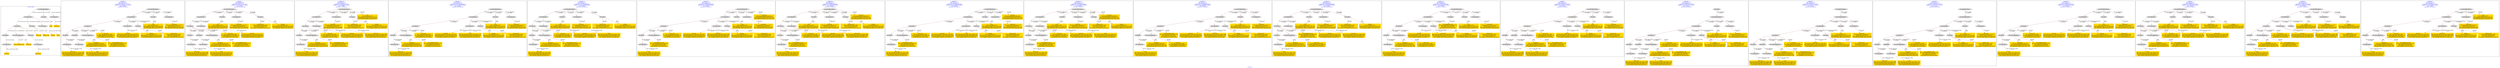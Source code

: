digraph n0 {
fontcolor="blue"
remincross="true"
label="s01-cb.csv"
subgraph cluster_0 {
label="1-correct model"
n2[style="filled",color="white",fillcolor="lightgray",label="E12_Production1"];
n3[style="filled",color="white",fillcolor="lightgray",label="E21_Person1"];
n4[style="filled",color="white",fillcolor="lightgray",label="E55_Type1"];
n5[style="filled",color="white",fillcolor="lightgray",label="E52_Time-Span3"];
n6[style="filled",color="white",fillcolor="lightgray",label="E69_Death1"];
n7[style="filled",color="white",fillcolor="lightgray",label="E82_Actor_Appellation1"];
n8[style="filled",color="white",fillcolor="lightgray",label="E67_Birth1"];
n9[shape="plaintext",style="filled",fillcolor="gold",label="Actor_URI"];
n10[style="filled",color="white",fillcolor="lightgray",label="E22_Man-Made_Object1"];
n11[style="filled",color="white",fillcolor="lightgray",label="E35_Title1"];
n12[style="filled",color="white",fillcolor="lightgray",label="E54_Dimension1"];
n13[shape="plaintext",style="filled",fillcolor="gold",label="Title"];
n14[style="filled",color="white",fillcolor="lightgray",label="E52_Time-Span1"];
n15[shape="plaintext",style="filled",fillcolor="gold",label="Begin Date"];
n16[style="filled",color="white",fillcolor="lightgray",label="E52_Time-Span2"];
n17[shape="plaintext",style="filled",fillcolor="gold",label="End Date"];
n18[shape="plaintext",style="filled",fillcolor="gold",label="Dated"];
n19[shape="plaintext",style="filled",fillcolor="gold",label="Dimensions"];
n20[shape="plaintext",style="filled",fillcolor="gold",label="Medium_URI"];
n21[shape="plaintext",style="filled",fillcolor="gold",label="Medium"];
n22[shape="plaintext",style="filled",fillcolor="gold",label="Artist_Appellation_URI"];
n23[shape="plaintext",style="filled",fillcolor="gold",label="Attribution"];
}
subgraph cluster_1 {
label="candidate 0\nlink coherence:1.0\nnode coherence:1.0\nconfidence:0.5605127773319333\nmapping score:0.5535042591106444\ncost:20.99958\n-precision:0.9-recall:0.9"
n25[style="filled",color="white",fillcolor="lightgray",label="E12_Production1"];
n26[style="filled",color="white",fillcolor="lightgray",label="E21_Person1"];
n27[style="filled",color="white",fillcolor="lightgray",label="E52_Time-Span2"];
n28[style="filled",color="white",fillcolor="lightgray",label="E55_Type1"];
n29[style="filled",color="white",fillcolor="lightgray",label="E67_Birth1"];
n30[style="filled",color="white",fillcolor="lightgray",label="E69_Death1"];
n31[style="filled",color="white",fillcolor="lightgray",label="E82_Actor_Appellation1"];
n32[style="filled",color="white",fillcolor="lightgray",label="E22_Man-Made_Object1"];
n33[style="filled",color="white",fillcolor="lightgray",label="E35_Title1"];
n34[style="filled",color="white",fillcolor="lightgray",label="E54_Dimension1"];
n35[style="filled",color="white",fillcolor="lightgray",label="E52_Time-Span1"];
n36[style="filled",color="white",fillcolor="lightgray",label="E52_Time-Span3"];
n37[shape="plaintext",style="filled",fillcolor="gold",label="Actor_URI\n[E21_Person,classLink,0.488]\n[E82_Actor_Appellation,classLink,0.366]\n[E30_Right,P3_has_note,0.088]\n[E8_Acquisition,P3_has_note,0.058]"];
n38[shape="plaintext",style="filled",fillcolor="gold",label="Dimensions\n[E54_Dimension,P3_has_note,0.971]\n[E38_Image,classLink,0.01]\n[E33_Linguistic_Object,P3_has_note,0.01]\n[E22_Man-Made_Object,classLink,0.009]"];
n39[shape="plaintext",style="filled",fillcolor="gold",label="Title\n[E35_Title,label,0.326]\n[E33_Linguistic_Object,P3_has_note,0.26]\n[E73_Information_Object,P3_has_note,0.25]\n[E22_Man-Made_Object,classLink,0.164]"];
n40[shape="plaintext",style="filled",fillcolor="gold",label="End Date\n[E52_Time-Span,P82b_end_of_the_end,0.456]\n[E52_Time-Span,P82_at_some_time_within,0.432]\n[E52_Time-Span,P82a_begin_of_the_begin,0.074]\n[E33_Linguistic_Object,P3_has_note,0.037]"];
n41[shape="plaintext",style="filled",fillcolor="gold",label="Attribution\n[E82_Actor_Appellation,label,0.49]\n[E22_Man-Made_Object,classLink,0.24]\n[E33_Linguistic_Object,P3_has_note,0.136]\n[E73_Information_Object,P3_has_note,0.133]"];
n42[shape="plaintext",style="filled",fillcolor="gold",label="Dated\n[E52_Time-Span,P82_at_some_time_within,0.577]\n[E52_Time-Span,P82a_begin_of_the_begin,0.193]\n[E52_Time-Span,P82b_end_of_the_end,0.138]\n[E33_Linguistic_Object,P3_has_note,0.092]"];
n43[shape="plaintext",style="filled",fillcolor="gold",label="Artist_Appellation_URI\n[E82_Actor_Appellation,classLink,0.914]\n[E21_Person,classLink,0.066]\n[E30_Right,P3_has_note,0.012]\n[E8_Acquisition,P3_has_note,0.008]"];
n44[shape="plaintext",style="filled",fillcolor="gold",label="Begin Date\n[E52_Time-Span,P82_at_some_time_within,0.488]\n[E52_Time-Span,P82a_begin_of_the_begin,0.281]\n[E52_Time-Span,P82b_end_of_the_end,0.173]\n[E33_Linguistic_Object,P3_has_note,0.058]"];
n45[shape="plaintext",style="filled",fillcolor="gold",label="Medium\n[E55_Type,label,0.501]\n[E29_Design_or_Procedure,P3_has_note,0.423]\n[E73_Information_Object,P3_has_note,0.042]\n[E33_Linguistic_Object,P3_has_note,0.034]"];
n46[shape="plaintext",style="filled",fillcolor="gold",label="Medium_URI\n[E57_Material,classLink,0.449]\n[E55_Type,classLink,0.394]\n[E74_Group,classLink,0.157]\n[E29_Design_or_Procedure,P3_has_note,0.0]"];
}
subgraph cluster_2 {
label="candidate 1\nlink coherence:1.0\nnode coherence:1.0\nconfidence:0.5605127773319333\nmapping score:0.5535042591106444\ncost:20.9996\n-precision:0.86-recall:0.86"
n48[style="filled",color="white",fillcolor="lightgray",label="E12_Production1"];
n49[style="filled",color="white",fillcolor="lightgray",label="E21_Person1"];
n50[style="filled",color="white",fillcolor="lightgray",label="E52_Time-Span2"];
n51[style="filled",color="white",fillcolor="lightgray",label="E67_Birth1"];
n52[style="filled",color="white",fillcolor="lightgray",label="E69_Death1"];
n53[style="filled",color="white",fillcolor="lightgray",label="E82_Actor_Appellation1"];
n54[style="filled",color="white",fillcolor="lightgray",label="E22_Man-Made_Object1"];
n55[style="filled",color="white",fillcolor="lightgray",label="E35_Title1"];
n56[style="filled",color="white",fillcolor="lightgray",label="E54_Dimension1"];
n57[style="filled",color="white",fillcolor="lightgray",label="E55_Type2"];
n58[style="filled",color="white",fillcolor="lightgray",label="E52_Time-Span1"];
n59[style="filled",color="white",fillcolor="lightgray",label="E52_Time-Span3"];
n60[shape="plaintext",style="filled",fillcolor="gold",label="Actor_URI\n[E21_Person,classLink,0.488]\n[E82_Actor_Appellation,classLink,0.366]\n[E30_Right,P3_has_note,0.088]\n[E8_Acquisition,P3_has_note,0.058]"];
n61[shape="plaintext",style="filled",fillcolor="gold",label="Medium_URI\n[E57_Material,classLink,0.449]\n[E55_Type,classLink,0.394]\n[E74_Group,classLink,0.157]\n[E29_Design_or_Procedure,P3_has_note,0.0]"];
n62[shape="plaintext",style="filled",fillcolor="gold",label="Medium\n[E55_Type,label,0.501]\n[E29_Design_or_Procedure,P3_has_note,0.423]\n[E73_Information_Object,P3_has_note,0.042]\n[E33_Linguistic_Object,P3_has_note,0.034]"];
n63[shape="plaintext",style="filled",fillcolor="gold",label="Dimensions\n[E54_Dimension,P3_has_note,0.971]\n[E38_Image,classLink,0.01]\n[E33_Linguistic_Object,P3_has_note,0.01]\n[E22_Man-Made_Object,classLink,0.009]"];
n64[shape="plaintext",style="filled",fillcolor="gold",label="Title\n[E35_Title,label,0.326]\n[E33_Linguistic_Object,P3_has_note,0.26]\n[E73_Information_Object,P3_has_note,0.25]\n[E22_Man-Made_Object,classLink,0.164]"];
n65[shape="plaintext",style="filled",fillcolor="gold",label="End Date\n[E52_Time-Span,P82b_end_of_the_end,0.456]\n[E52_Time-Span,P82_at_some_time_within,0.432]\n[E52_Time-Span,P82a_begin_of_the_begin,0.074]\n[E33_Linguistic_Object,P3_has_note,0.037]"];
n66[shape="plaintext",style="filled",fillcolor="gold",label="Attribution\n[E82_Actor_Appellation,label,0.49]\n[E22_Man-Made_Object,classLink,0.24]\n[E33_Linguistic_Object,P3_has_note,0.136]\n[E73_Information_Object,P3_has_note,0.133]"];
n67[shape="plaintext",style="filled",fillcolor="gold",label="Dated\n[E52_Time-Span,P82_at_some_time_within,0.577]\n[E52_Time-Span,P82a_begin_of_the_begin,0.193]\n[E52_Time-Span,P82b_end_of_the_end,0.138]\n[E33_Linguistic_Object,P3_has_note,0.092]"];
n68[shape="plaintext",style="filled",fillcolor="gold",label="Artist_Appellation_URI\n[E82_Actor_Appellation,classLink,0.914]\n[E21_Person,classLink,0.066]\n[E30_Right,P3_has_note,0.012]\n[E8_Acquisition,P3_has_note,0.008]"];
n69[shape="plaintext",style="filled",fillcolor="gold",label="Begin Date\n[E52_Time-Span,P82_at_some_time_within,0.488]\n[E52_Time-Span,P82a_begin_of_the_begin,0.281]\n[E52_Time-Span,P82b_end_of_the_end,0.173]\n[E33_Linguistic_Object,P3_has_note,0.058]"];
}
subgraph cluster_3 {
label="candidate 10\nlink coherence:1.0\nnode coherence:1.0\nconfidence:0.5236549627710032\nmapping score:0.5578849875903343\ncost:17.99969\n-precision:0.72-recall:0.62"
n71[style="filled",color="white",fillcolor="lightgray",label="E12_Production1"];
n72[style="filled",color="white",fillcolor="lightgray",label="E21_Person1"];
n73[style="filled",color="white",fillcolor="lightgray",label="E52_Time-Span2"];
n74[style="filled",color="white",fillcolor="lightgray",label="E67_Birth1"];
n75[style="filled",color="white",fillcolor="lightgray",label="E82_Actor_Appellation1"];
n76[style="filled",color="white",fillcolor="lightgray",label="E22_Man-Made_Object1"];
n77[style="filled",color="white",fillcolor="lightgray",label="E54_Dimension1"];
n78[style="filled",color="white",fillcolor="lightgray",label="E55_Type2"];
n79[style="filled",color="white",fillcolor="lightgray",label="E52_Time-Span1"];
n80[shape="plaintext",style="filled",fillcolor="gold",label="Actor_URI\n[E21_Person,classLink,0.488]\n[E82_Actor_Appellation,classLink,0.366]\n[E30_Right,P3_has_note,0.088]\n[E8_Acquisition,P3_has_note,0.058]"];
n81[shape="plaintext",style="filled",fillcolor="gold",label="Medium_URI\n[E57_Material,classLink,0.449]\n[E55_Type,classLink,0.394]\n[E74_Group,classLink,0.157]\n[E29_Design_or_Procedure,P3_has_note,0.0]"];
n82[shape="plaintext",style="filled",fillcolor="gold",label="Medium\n[E55_Type,label,0.501]\n[E29_Design_or_Procedure,P3_has_note,0.423]\n[E73_Information_Object,P3_has_note,0.042]\n[E33_Linguistic_Object,P3_has_note,0.034]"];
n83[shape="plaintext",style="filled",fillcolor="gold",label="Dimensions\n[E54_Dimension,P3_has_note,0.971]\n[E38_Image,classLink,0.01]\n[E33_Linguistic_Object,P3_has_note,0.01]\n[E22_Man-Made_Object,classLink,0.009]"];
n84[shape="plaintext",style="filled",fillcolor="gold",label="End Date\n[E52_Time-Span,P82b_end_of_the_end,0.456]\n[E52_Time-Span,P82_at_some_time_within,0.432]\n[E52_Time-Span,P82a_begin_of_the_begin,0.074]\n[E33_Linguistic_Object,P3_has_note,0.037]"];
n85[shape="plaintext",style="filled",fillcolor="gold",label="Attribution\n[E82_Actor_Appellation,label,0.49]\n[E22_Man-Made_Object,classLink,0.24]\n[E33_Linguistic_Object,P3_has_note,0.136]\n[E73_Information_Object,P3_has_note,0.133]"];
n86[shape="plaintext",style="filled",fillcolor="gold",label="Title\n[E35_Title,label,0.326]\n[E33_Linguistic_Object,P3_has_note,0.26]\n[E73_Information_Object,P3_has_note,0.25]\n[E22_Man-Made_Object,classLink,0.164]"];
n87[shape="plaintext",style="filled",fillcolor="gold",label="Artist_Appellation_URI\n[E82_Actor_Appellation,classLink,0.914]\n[E21_Person,classLink,0.066]\n[E30_Right,P3_has_note,0.012]\n[E8_Acquisition,P3_has_note,0.008]"];
n88[shape="plaintext",style="filled",fillcolor="gold",label="Dated\n[E52_Time-Span,P82_at_some_time_within,0.577]\n[E52_Time-Span,P82a_begin_of_the_begin,0.193]\n[E52_Time-Span,P82b_end_of_the_end,0.138]\n[E33_Linguistic_Object,P3_has_note,0.092]"];
n89[shape="plaintext",style="filled",fillcolor="gold",label="Begin Date\n[E52_Time-Span,P82_at_some_time_within,0.488]\n[E52_Time-Span,P82a_begin_of_the_begin,0.281]\n[E52_Time-Span,P82b_end_of_the_end,0.173]\n[E33_Linguistic_Object,P3_has_note,0.058]"];
}
subgraph cluster_4 {
label="candidate 11\nlink coherence:1.0\nnode coherence:1.0\nconfidence:0.5221679288259916\nmapping score:0.5573893096086638\ncost:18.99964\n-precision:0.89-recall:0.81"
n91[style="filled",color="white",fillcolor="lightgray",label="E12_Production1"];
n92[style="filled",color="white",fillcolor="lightgray",label="E21_Person1"];
n93[style="filled",color="white",fillcolor="lightgray",label="E52_Time-Span2"];
n94[style="filled",color="white",fillcolor="lightgray",label="E55_Type1"];
n95[style="filled",color="white",fillcolor="lightgray",label="E67_Birth1"];
n96[style="filled",color="white",fillcolor="lightgray",label="E82_Actor_Appellation1"];
n97[style="filled",color="white",fillcolor="lightgray",label="E22_Man-Made_Object1"];
n98[style="filled",color="white",fillcolor="lightgray",label="E35_Title1"];
n99[style="filled",color="white",fillcolor="lightgray",label="E54_Dimension1"];
n100[style="filled",color="white",fillcolor="lightgray",label="E52_Time-Span1"];
n101[shape="plaintext",style="filled",fillcolor="gold",label="Actor_URI\n[E21_Person,classLink,0.488]\n[E82_Actor_Appellation,classLink,0.366]\n[E30_Right,P3_has_note,0.088]\n[E8_Acquisition,P3_has_note,0.058]"];
n102[shape="plaintext",style="filled",fillcolor="gold",label="Dimensions\n[E54_Dimension,P3_has_note,0.971]\n[E38_Image,classLink,0.01]\n[E33_Linguistic_Object,P3_has_note,0.01]\n[E22_Man-Made_Object,classLink,0.009]"];
n103[shape="plaintext",style="filled",fillcolor="gold",label="Title\n[E35_Title,label,0.326]\n[E33_Linguistic_Object,P3_has_note,0.26]\n[E73_Information_Object,P3_has_note,0.25]\n[E22_Man-Made_Object,classLink,0.164]"];
n104[shape="plaintext",style="filled",fillcolor="gold",label="End Date\n[E52_Time-Span,P82b_end_of_the_end,0.456]\n[E52_Time-Span,P82_at_some_time_within,0.432]\n[E52_Time-Span,P82a_begin_of_the_begin,0.074]\n[E33_Linguistic_Object,P3_has_note,0.037]"];
n105[shape="plaintext",style="filled",fillcolor="gold",label="Attribution\n[E82_Actor_Appellation,label,0.49]\n[E22_Man-Made_Object,classLink,0.24]\n[E33_Linguistic_Object,P3_has_note,0.136]\n[E73_Information_Object,P3_has_note,0.133]"];
n106[shape="plaintext",style="filled",fillcolor="gold",label="Artist_Appellation_URI\n[E82_Actor_Appellation,classLink,0.914]\n[E21_Person,classLink,0.066]\n[E30_Right,P3_has_note,0.012]\n[E8_Acquisition,P3_has_note,0.008]"];
n107[shape="plaintext",style="filled",fillcolor="gold",label="Begin Date\n[E52_Time-Span,P82_at_some_time_within,0.488]\n[E52_Time-Span,P82a_begin_of_the_begin,0.281]\n[E52_Time-Span,P82b_end_of_the_end,0.173]\n[E33_Linguistic_Object,P3_has_note,0.058]"];
n108[shape="plaintext",style="filled",fillcolor="gold",label="Medium\n[E55_Type,label,0.501]\n[E29_Design_or_Procedure,P3_has_note,0.423]\n[E73_Information_Object,P3_has_note,0.042]\n[E33_Linguistic_Object,P3_has_note,0.034]"];
n109[shape="plaintext",style="filled",fillcolor="gold",label="Dated\n[E52_Time-Span,P82_at_some_time_within,0.577]\n[E52_Time-Span,P82a_begin_of_the_begin,0.193]\n[E52_Time-Span,P82b_end_of_the_end,0.138]\n[E33_Linguistic_Object,P3_has_note,0.092]"];
n110[shape="plaintext",style="filled",fillcolor="gold",label="Medium_URI\n[E57_Material,classLink,0.449]\n[E55_Type,classLink,0.394]\n[E74_Group,classLink,0.157]\n[E29_Design_or_Procedure,P3_has_note,0.0]"];
}
subgraph cluster_5 {
label="candidate 12\nlink coherence:1.0\nnode coherence:1.0\nconfidence:0.5221679288259916\nmapping score:0.5573893096086638\ncost:18.99966\n-precision:0.84-recall:0.76"
n112[style="filled",color="white",fillcolor="lightgray",label="E12_Production1"];
n113[style="filled",color="white",fillcolor="lightgray",label="E21_Person1"];
n114[style="filled",color="white",fillcolor="lightgray",label="E52_Time-Span2"];
n115[style="filled",color="white",fillcolor="lightgray",label="E67_Birth1"];
n116[style="filled",color="white",fillcolor="lightgray",label="E82_Actor_Appellation1"];
n117[style="filled",color="white",fillcolor="lightgray",label="E22_Man-Made_Object1"];
n118[style="filled",color="white",fillcolor="lightgray",label="E35_Title1"];
n119[style="filled",color="white",fillcolor="lightgray",label="E54_Dimension1"];
n120[style="filled",color="white",fillcolor="lightgray",label="E55_Type2"];
n121[style="filled",color="white",fillcolor="lightgray",label="E52_Time-Span1"];
n122[shape="plaintext",style="filled",fillcolor="gold",label="Actor_URI\n[E21_Person,classLink,0.488]\n[E82_Actor_Appellation,classLink,0.366]\n[E30_Right,P3_has_note,0.088]\n[E8_Acquisition,P3_has_note,0.058]"];
n123[shape="plaintext",style="filled",fillcolor="gold",label="Medium_URI\n[E57_Material,classLink,0.449]\n[E55_Type,classLink,0.394]\n[E74_Group,classLink,0.157]\n[E29_Design_or_Procedure,P3_has_note,0.0]"];
n124[shape="plaintext",style="filled",fillcolor="gold",label="Medium\n[E55_Type,label,0.501]\n[E29_Design_or_Procedure,P3_has_note,0.423]\n[E73_Information_Object,P3_has_note,0.042]\n[E33_Linguistic_Object,P3_has_note,0.034]"];
n125[shape="plaintext",style="filled",fillcolor="gold",label="Dimensions\n[E54_Dimension,P3_has_note,0.971]\n[E38_Image,classLink,0.01]\n[E33_Linguistic_Object,P3_has_note,0.01]\n[E22_Man-Made_Object,classLink,0.009]"];
n126[shape="plaintext",style="filled",fillcolor="gold",label="Title\n[E35_Title,label,0.326]\n[E33_Linguistic_Object,P3_has_note,0.26]\n[E73_Information_Object,P3_has_note,0.25]\n[E22_Man-Made_Object,classLink,0.164]"];
n127[shape="plaintext",style="filled",fillcolor="gold",label="End Date\n[E52_Time-Span,P82b_end_of_the_end,0.456]\n[E52_Time-Span,P82_at_some_time_within,0.432]\n[E52_Time-Span,P82a_begin_of_the_begin,0.074]\n[E33_Linguistic_Object,P3_has_note,0.037]"];
n128[shape="plaintext",style="filled",fillcolor="gold",label="Attribution\n[E82_Actor_Appellation,label,0.49]\n[E22_Man-Made_Object,classLink,0.24]\n[E33_Linguistic_Object,P3_has_note,0.136]\n[E73_Information_Object,P3_has_note,0.133]"];
n129[shape="plaintext",style="filled",fillcolor="gold",label="Artist_Appellation_URI\n[E82_Actor_Appellation,classLink,0.914]\n[E21_Person,classLink,0.066]\n[E30_Right,P3_has_note,0.012]\n[E8_Acquisition,P3_has_note,0.008]"];
n130[shape="plaintext",style="filled",fillcolor="gold",label="Begin Date\n[E52_Time-Span,P82_at_some_time_within,0.488]\n[E52_Time-Span,P82a_begin_of_the_begin,0.281]\n[E52_Time-Span,P82b_end_of_the_end,0.173]\n[E33_Linguistic_Object,P3_has_note,0.058]"];
n131[shape="plaintext",style="filled",fillcolor="gold",label="Dated\n[E52_Time-Span,P82_at_some_time_within,0.577]\n[E52_Time-Span,P82a_begin_of_the_begin,0.193]\n[E52_Time-Span,P82b_end_of_the_end,0.138]\n[E33_Linguistic_Object,P3_has_note,0.092]"];
}
subgraph cluster_6 {
label="candidate 13\nlink coherence:1.0\nnode coherence:1.0\nconfidence:0.5148959756284628\nmapping score:0.538298658542821\ncost:18.99964\n-precision:0.79-recall:0.71"
n133[style="filled",color="white",fillcolor="lightgray",label="E12_Production1"];
n134[style="filled",color="white",fillcolor="lightgray",label="E21_Person1"];
n135[style="filled",color="white",fillcolor="lightgray",label="E52_Time-Span2"];
n136[style="filled",color="white",fillcolor="lightgray",label="E55_Type1"];
n137[style="filled",color="white",fillcolor="lightgray",label="E67_Birth1"];
n138[style="filled",color="white",fillcolor="lightgray",label="E82_Actor_Appellation1"];
n139[style="filled",color="white",fillcolor="lightgray",label="E22_Man-Made_Object1"];
n140[style="filled",color="white",fillcolor="lightgray",label="E35_Title1"];
n141[style="filled",color="white",fillcolor="lightgray",label="E54_Dimension1"];
n142[style="filled",color="white",fillcolor="lightgray",label="E52_Time-Span1"];
n143[shape="plaintext",style="filled",fillcolor="gold",label="Actor_URI\n[E21_Person,classLink,0.488]\n[E82_Actor_Appellation,classLink,0.366]\n[E30_Right,P3_has_note,0.088]\n[E8_Acquisition,P3_has_note,0.058]"];
n144[shape="plaintext",style="filled",fillcolor="gold",label="Dimensions\n[E54_Dimension,P3_has_note,0.971]\n[E38_Image,classLink,0.01]\n[E33_Linguistic_Object,P3_has_note,0.01]\n[E22_Man-Made_Object,classLink,0.009]"];
n145[shape="plaintext",style="filled",fillcolor="gold",label="Title\n[E35_Title,label,0.326]\n[E33_Linguistic_Object,P3_has_note,0.26]\n[E73_Information_Object,P3_has_note,0.25]\n[E22_Man-Made_Object,classLink,0.164]"];
n146[shape="plaintext",style="filled",fillcolor="gold",label="End Date\n[E52_Time-Span,P82b_end_of_the_end,0.456]\n[E52_Time-Span,P82_at_some_time_within,0.432]\n[E52_Time-Span,P82a_begin_of_the_begin,0.074]\n[E33_Linguistic_Object,P3_has_note,0.037]"];
n147[shape="plaintext",style="filled",fillcolor="gold",label="Attribution\n[E82_Actor_Appellation,label,0.49]\n[E22_Man-Made_Object,classLink,0.24]\n[E33_Linguistic_Object,P3_has_note,0.136]\n[E73_Information_Object,P3_has_note,0.133]"];
n148[shape="plaintext",style="filled",fillcolor="gold",label="Artist_Appellation_URI\n[E82_Actor_Appellation,classLink,0.914]\n[E21_Person,classLink,0.066]\n[E30_Right,P3_has_note,0.012]\n[E8_Acquisition,P3_has_note,0.008]"];
n149[shape="plaintext",style="filled",fillcolor="gold",label="Dated\n[E52_Time-Span,P82_at_some_time_within,0.577]\n[E52_Time-Span,P82a_begin_of_the_begin,0.193]\n[E52_Time-Span,P82b_end_of_the_end,0.138]\n[E33_Linguistic_Object,P3_has_note,0.092]"];
n150[shape="plaintext",style="filled",fillcolor="gold",label="Medium\n[E55_Type,label,0.501]\n[E29_Design_or_Procedure,P3_has_note,0.423]\n[E73_Information_Object,P3_has_note,0.042]\n[E33_Linguistic_Object,P3_has_note,0.034]"];
n151[shape="plaintext",style="filled",fillcolor="gold",label="Begin Date\n[E52_Time-Span,P82_at_some_time_within,0.488]\n[E52_Time-Span,P82a_begin_of_the_begin,0.281]\n[E52_Time-Span,P82b_end_of_the_end,0.173]\n[E33_Linguistic_Object,P3_has_note,0.058]"];
n152[shape="plaintext",style="filled",fillcolor="gold",label="Medium_URI\n[E57_Material,classLink,0.449]\n[E55_Type,classLink,0.394]\n[E74_Group,classLink,0.157]\n[E29_Design_or_Procedure,P3_has_note,0.0]"];
}
subgraph cluster_7 {
label="candidate 14\nlink coherence:1.0\nnode coherence:1.0\nconfidence:0.5148959756284628\nmapping score:0.538298658542821\ncost:18.99966\n-precision:0.74-recall:0.67"
n154[style="filled",color="white",fillcolor="lightgray",label="E12_Production1"];
n155[style="filled",color="white",fillcolor="lightgray",label="E21_Person1"];
n156[style="filled",color="white",fillcolor="lightgray",label="E52_Time-Span2"];
n157[style="filled",color="white",fillcolor="lightgray",label="E67_Birth1"];
n158[style="filled",color="white",fillcolor="lightgray",label="E82_Actor_Appellation1"];
n159[style="filled",color="white",fillcolor="lightgray",label="E22_Man-Made_Object1"];
n160[style="filled",color="white",fillcolor="lightgray",label="E35_Title1"];
n161[style="filled",color="white",fillcolor="lightgray",label="E54_Dimension1"];
n162[style="filled",color="white",fillcolor="lightgray",label="E55_Type2"];
n163[style="filled",color="white",fillcolor="lightgray",label="E52_Time-Span1"];
n164[shape="plaintext",style="filled",fillcolor="gold",label="Actor_URI\n[E21_Person,classLink,0.488]\n[E82_Actor_Appellation,classLink,0.366]\n[E30_Right,P3_has_note,0.088]\n[E8_Acquisition,P3_has_note,0.058]"];
n165[shape="plaintext",style="filled",fillcolor="gold",label="Medium_URI\n[E57_Material,classLink,0.449]\n[E55_Type,classLink,0.394]\n[E74_Group,classLink,0.157]\n[E29_Design_or_Procedure,P3_has_note,0.0]"];
n166[shape="plaintext",style="filled",fillcolor="gold",label="Medium\n[E55_Type,label,0.501]\n[E29_Design_or_Procedure,P3_has_note,0.423]\n[E73_Information_Object,P3_has_note,0.042]\n[E33_Linguistic_Object,P3_has_note,0.034]"];
n167[shape="plaintext",style="filled",fillcolor="gold",label="Dimensions\n[E54_Dimension,P3_has_note,0.971]\n[E38_Image,classLink,0.01]\n[E33_Linguistic_Object,P3_has_note,0.01]\n[E22_Man-Made_Object,classLink,0.009]"];
n168[shape="plaintext",style="filled",fillcolor="gold",label="Title\n[E35_Title,label,0.326]\n[E33_Linguistic_Object,P3_has_note,0.26]\n[E73_Information_Object,P3_has_note,0.25]\n[E22_Man-Made_Object,classLink,0.164]"];
n169[shape="plaintext",style="filled",fillcolor="gold",label="End Date\n[E52_Time-Span,P82b_end_of_the_end,0.456]\n[E52_Time-Span,P82_at_some_time_within,0.432]\n[E52_Time-Span,P82a_begin_of_the_begin,0.074]\n[E33_Linguistic_Object,P3_has_note,0.037]"];
n170[shape="plaintext",style="filled",fillcolor="gold",label="Attribution\n[E82_Actor_Appellation,label,0.49]\n[E22_Man-Made_Object,classLink,0.24]\n[E33_Linguistic_Object,P3_has_note,0.136]\n[E73_Information_Object,P3_has_note,0.133]"];
n171[shape="plaintext",style="filled",fillcolor="gold",label="Artist_Appellation_URI\n[E82_Actor_Appellation,classLink,0.914]\n[E21_Person,classLink,0.066]\n[E30_Right,P3_has_note,0.012]\n[E8_Acquisition,P3_has_note,0.008]"];
n172[shape="plaintext",style="filled",fillcolor="gold",label="Dated\n[E52_Time-Span,P82_at_some_time_within,0.577]\n[E52_Time-Span,P82a_begin_of_the_begin,0.193]\n[E52_Time-Span,P82b_end_of_the_end,0.138]\n[E33_Linguistic_Object,P3_has_note,0.092]"];
n173[shape="plaintext",style="filled",fillcolor="gold",label="Begin Date\n[E52_Time-Span,P82_at_some_time_within,0.488]\n[E52_Time-Span,P82a_begin_of_the_begin,0.281]\n[E52_Time-Span,P82b_end_of_the_end,0.173]\n[E33_Linguistic_Object,P3_has_note,0.058]"];
}
subgraph cluster_8 {
label="candidate 15\nlink coherence:1.0\nnode coherence:1.0\nconfidence:0.4971681468426496\nmapping score:0.5323893822808833\ncost:18.99964\n-precision:0.84-recall:0.76"
n175[style="filled",color="white",fillcolor="lightgray",label="E12_Production1"];
n176[style="filled",color="white",fillcolor="lightgray",label="E21_Person1"];
n177[style="filled",color="white",fillcolor="lightgray",label="E52_Time-Span2"];
n178[style="filled",color="white",fillcolor="lightgray",label="E55_Type1"];
n179[style="filled",color="white",fillcolor="lightgray",label="E67_Birth1"];
n180[style="filled",color="white",fillcolor="lightgray",label="E82_Actor_Appellation1"];
n181[style="filled",color="white",fillcolor="lightgray",label="E22_Man-Made_Object1"];
n182[style="filled",color="white",fillcolor="lightgray",label="E35_Title1"];
n183[style="filled",color="white",fillcolor="lightgray",label="E54_Dimension1"];
n184[style="filled",color="white",fillcolor="lightgray",label="E52_Time-Span1"];
n185[shape="plaintext",style="filled",fillcolor="gold",label="Actor_URI\n[E21_Person,classLink,0.488]\n[E82_Actor_Appellation,classLink,0.366]\n[E30_Right,P3_has_note,0.088]\n[E8_Acquisition,P3_has_note,0.058]"];
n186[shape="plaintext",style="filled",fillcolor="gold",label="Dimensions\n[E54_Dimension,P3_has_note,0.971]\n[E38_Image,classLink,0.01]\n[E33_Linguistic_Object,P3_has_note,0.01]\n[E22_Man-Made_Object,classLink,0.009]"];
n187[shape="plaintext",style="filled",fillcolor="gold",label="Title\n[E35_Title,label,0.326]\n[E33_Linguistic_Object,P3_has_note,0.26]\n[E73_Information_Object,P3_has_note,0.25]\n[E22_Man-Made_Object,classLink,0.164]"];
n188[shape="plaintext",style="filled",fillcolor="gold",label="End Date\n[E52_Time-Span,P82b_end_of_the_end,0.456]\n[E52_Time-Span,P82_at_some_time_within,0.432]\n[E52_Time-Span,P82a_begin_of_the_begin,0.074]\n[E33_Linguistic_Object,P3_has_note,0.037]"];
n189[shape="plaintext",style="filled",fillcolor="gold",label="Attribution\n[E82_Actor_Appellation,label,0.49]\n[E22_Man-Made_Object,classLink,0.24]\n[E33_Linguistic_Object,P3_has_note,0.136]\n[E73_Information_Object,P3_has_note,0.133]"];
n190[shape="plaintext",style="filled",fillcolor="gold",label="Artist_Appellation_URI\n[E82_Actor_Appellation,classLink,0.914]\n[E21_Person,classLink,0.066]\n[E30_Right,P3_has_note,0.012]\n[E8_Acquisition,P3_has_note,0.008]"];
n191[shape="plaintext",style="filled",fillcolor="gold",label="Begin Date\n[E52_Time-Span,P82_at_some_time_within,0.488]\n[E52_Time-Span,P82a_begin_of_the_begin,0.281]\n[E52_Time-Span,P82b_end_of_the_end,0.173]\n[E33_Linguistic_Object,P3_has_note,0.058]"];
n192[shape="plaintext",style="filled",fillcolor="gold",label="Medium\n[E55_Type,label,0.501]\n[E29_Design_or_Procedure,P3_has_note,0.423]\n[E73_Information_Object,P3_has_note,0.042]\n[E33_Linguistic_Object,P3_has_note,0.034]"];
n193[shape="plaintext",style="filled",fillcolor="gold",label="Dated\n[E52_Time-Span,P82_at_some_time_within,0.577]\n[E52_Time-Span,P82a_begin_of_the_begin,0.193]\n[E52_Time-Span,P82b_end_of_the_end,0.138]\n[E33_Linguistic_Object,P3_has_note,0.092]"];
n194[shape="plaintext",style="filled",fillcolor="gold",label="Medium_URI\n[E57_Material,classLink,0.449]\n[E55_Type,classLink,0.394]\n[E74_Group,classLink,0.157]\n[E29_Design_or_Procedure,P3_has_note,0.0]"];
}
subgraph cluster_9 {
label="candidate 16\nlink coherence:1.0\nnode coherence:1.0\nconfidence:0.4971681468426496\nmapping score:0.5323893822808833\ncost:18.99966\n-precision:0.79-recall:0.71"
n196[style="filled",color="white",fillcolor="lightgray",label="E12_Production1"];
n197[style="filled",color="white",fillcolor="lightgray",label="E21_Person1"];
n198[style="filled",color="white",fillcolor="lightgray",label="E52_Time-Span2"];
n199[style="filled",color="white",fillcolor="lightgray",label="E67_Birth1"];
n200[style="filled",color="white",fillcolor="lightgray",label="E82_Actor_Appellation1"];
n201[style="filled",color="white",fillcolor="lightgray",label="E22_Man-Made_Object1"];
n202[style="filled",color="white",fillcolor="lightgray",label="E35_Title1"];
n203[style="filled",color="white",fillcolor="lightgray",label="E54_Dimension1"];
n204[style="filled",color="white",fillcolor="lightgray",label="E55_Type2"];
n205[style="filled",color="white",fillcolor="lightgray",label="E52_Time-Span1"];
n206[shape="plaintext",style="filled",fillcolor="gold",label="Actor_URI\n[E21_Person,classLink,0.488]\n[E82_Actor_Appellation,classLink,0.366]\n[E30_Right,P3_has_note,0.088]\n[E8_Acquisition,P3_has_note,0.058]"];
n207[shape="plaintext",style="filled",fillcolor="gold",label="Medium_URI\n[E57_Material,classLink,0.449]\n[E55_Type,classLink,0.394]\n[E74_Group,classLink,0.157]\n[E29_Design_or_Procedure,P3_has_note,0.0]"];
n208[shape="plaintext",style="filled",fillcolor="gold",label="Medium\n[E55_Type,label,0.501]\n[E29_Design_or_Procedure,P3_has_note,0.423]\n[E73_Information_Object,P3_has_note,0.042]\n[E33_Linguistic_Object,P3_has_note,0.034]"];
n209[shape="plaintext",style="filled",fillcolor="gold",label="Dimensions\n[E54_Dimension,P3_has_note,0.971]\n[E38_Image,classLink,0.01]\n[E33_Linguistic_Object,P3_has_note,0.01]\n[E22_Man-Made_Object,classLink,0.009]"];
n210[shape="plaintext",style="filled",fillcolor="gold",label="Title\n[E35_Title,label,0.326]\n[E33_Linguistic_Object,P3_has_note,0.26]\n[E73_Information_Object,P3_has_note,0.25]\n[E22_Man-Made_Object,classLink,0.164]"];
n211[shape="plaintext",style="filled",fillcolor="gold",label="End Date\n[E52_Time-Span,P82b_end_of_the_end,0.456]\n[E52_Time-Span,P82_at_some_time_within,0.432]\n[E52_Time-Span,P82a_begin_of_the_begin,0.074]\n[E33_Linguistic_Object,P3_has_note,0.037]"];
n212[shape="plaintext",style="filled",fillcolor="gold",label="Attribution\n[E82_Actor_Appellation,label,0.49]\n[E22_Man-Made_Object,classLink,0.24]\n[E33_Linguistic_Object,P3_has_note,0.136]\n[E73_Information_Object,P3_has_note,0.133]"];
n213[shape="plaintext",style="filled",fillcolor="gold",label="Artist_Appellation_URI\n[E82_Actor_Appellation,classLink,0.914]\n[E21_Person,classLink,0.066]\n[E30_Right,P3_has_note,0.012]\n[E8_Acquisition,P3_has_note,0.008]"];
n214[shape="plaintext",style="filled",fillcolor="gold",label="Begin Date\n[E52_Time-Span,P82_at_some_time_within,0.488]\n[E52_Time-Span,P82a_begin_of_the_begin,0.281]\n[E52_Time-Span,P82b_end_of_the_end,0.173]\n[E33_Linguistic_Object,P3_has_note,0.058]"];
n215[shape="plaintext",style="filled",fillcolor="gold",label="Dated\n[E52_Time-Span,P82_at_some_time_within,0.577]\n[E52_Time-Span,P82a_begin_of_the_begin,0.193]\n[E52_Time-Span,P82b_end_of_the_end,0.138]\n[E33_Linguistic_Object,P3_has_note,0.092]"];
}
subgraph cluster_10 {
label="candidate 17\nlink coherence:1.0\nnode coherence:1.0\nconfidence:0.44281949907989626\nmapping score:0.5309398330266321\ncost:18.99964\n-precision:0.74-recall:0.67"
n217[style="filled",color="white",fillcolor="lightgray",label="E12_Production1"];
n218[style="filled",color="white",fillcolor="lightgray",label="E21_Person1"];
n219[style="filled",color="white",fillcolor="lightgray",label="E52_Time-Span2"];
n220[style="filled",color="white",fillcolor="lightgray",label="E55_Type1"];
n221[style="filled",color="white",fillcolor="lightgray",label="E67_Birth1"];
n222[style="filled",color="white",fillcolor="lightgray",label="E82_Actor_Appellation1"];
n223[style="filled",color="white",fillcolor="lightgray",label="E22_Man-Made_Object1"];
n224[style="filled",color="white",fillcolor="lightgray",label="E35_Title1"];
n225[style="filled",color="white",fillcolor="lightgray",label="E54_Dimension1"];
n226[style="filled",color="white",fillcolor="lightgray",label="E52_Time-Span1"];
n227[shape="plaintext",style="filled",fillcolor="gold",label="Artist_Appellation_URI\n[E82_Actor_Appellation,classLink,0.914]\n[E21_Person,classLink,0.066]\n[E30_Right,P3_has_note,0.012]\n[E8_Acquisition,P3_has_note,0.008]"];
n228[shape="plaintext",style="filled",fillcolor="gold",label="Dimensions\n[E54_Dimension,P3_has_note,0.971]\n[E38_Image,classLink,0.01]\n[E33_Linguistic_Object,P3_has_note,0.01]\n[E22_Man-Made_Object,classLink,0.009]"];
n229[shape="plaintext",style="filled",fillcolor="gold",label="Title\n[E35_Title,label,0.326]\n[E33_Linguistic_Object,P3_has_note,0.26]\n[E73_Information_Object,P3_has_note,0.25]\n[E22_Man-Made_Object,classLink,0.164]"];
n230[shape="plaintext",style="filled",fillcolor="gold",label="End Date\n[E52_Time-Span,P82b_end_of_the_end,0.456]\n[E52_Time-Span,P82_at_some_time_within,0.432]\n[E52_Time-Span,P82a_begin_of_the_begin,0.074]\n[E33_Linguistic_Object,P3_has_note,0.037]"];
n231[shape="plaintext",style="filled",fillcolor="gold",label="Attribution\n[E82_Actor_Appellation,label,0.49]\n[E22_Man-Made_Object,classLink,0.24]\n[E33_Linguistic_Object,P3_has_note,0.136]\n[E73_Information_Object,P3_has_note,0.133]"];
n232[shape="plaintext",style="filled",fillcolor="gold",label="Actor_URI\n[E21_Person,classLink,0.488]\n[E82_Actor_Appellation,classLink,0.366]\n[E30_Right,P3_has_note,0.088]\n[E8_Acquisition,P3_has_note,0.058]"];
n233[shape="plaintext",style="filled",fillcolor="gold",label="Dated\n[E52_Time-Span,P82_at_some_time_within,0.577]\n[E52_Time-Span,P82a_begin_of_the_begin,0.193]\n[E52_Time-Span,P82b_end_of_the_end,0.138]\n[E33_Linguistic_Object,P3_has_note,0.092]"];
n234[shape="plaintext",style="filled",fillcolor="gold",label="Medium\n[E55_Type,label,0.501]\n[E29_Design_or_Procedure,P3_has_note,0.423]\n[E73_Information_Object,P3_has_note,0.042]\n[E33_Linguistic_Object,P3_has_note,0.034]"];
n235[shape="plaintext",style="filled",fillcolor="gold",label="Begin Date\n[E52_Time-Span,P82_at_some_time_within,0.488]\n[E52_Time-Span,P82a_begin_of_the_begin,0.281]\n[E52_Time-Span,P82b_end_of_the_end,0.173]\n[E33_Linguistic_Object,P3_has_note,0.058]"];
n236[shape="plaintext",style="filled",fillcolor="gold",label="Medium_URI\n[E57_Material,classLink,0.449]\n[E55_Type,classLink,0.394]\n[E74_Group,classLink,0.157]\n[E29_Design_or_Procedure,P3_has_note,0.0]"];
}
subgraph cluster_11 {
label="candidate 18\nlink coherence:1.0\nnode coherence:1.0\nconfidence:0.44281949907989626\nmapping score:0.5309398330266321\ncost:18.99966\n-precision:0.68-recall:0.62"
n238[style="filled",color="white",fillcolor="lightgray",label="E12_Production1"];
n239[style="filled",color="white",fillcolor="lightgray",label="E21_Person1"];
n240[style="filled",color="white",fillcolor="lightgray",label="E52_Time-Span2"];
n241[style="filled",color="white",fillcolor="lightgray",label="E67_Birth1"];
n242[style="filled",color="white",fillcolor="lightgray",label="E82_Actor_Appellation1"];
n243[style="filled",color="white",fillcolor="lightgray",label="E22_Man-Made_Object1"];
n244[style="filled",color="white",fillcolor="lightgray",label="E35_Title1"];
n245[style="filled",color="white",fillcolor="lightgray",label="E54_Dimension1"];
n246[style="filled",color="white",fillcolor="lightgray",label="E55_Type2"];
n247[style="filled",color="white",fillcolor="lightgray",label="E52_Time-Span1"];
n248[shape="plaintext",style="filled",fillcolor="gold",label="Medium_URI\n[E57_Material,classLink,0.449]\n[E55_Type,classLink,0.394]\n[E74_Group,classLink,0.157]\n[E29_Design_or_Procedure,P3_has_note,0.0]"];
n249[shape="plaintext",style="filled",fillcolor="gold",label="Artist_Appellation_URI\n[E82_Actor_Appellation,classLink,0.914]\n[E21_Person,classLink,0.066]\n[E30_Right,P3_has_note,0.012]\n[E8_Acquisition,P3_has_note,0.008]"];
n250[shape="plaintext",style="filled",fillcolor="gold",label="Medium\n[E55_Type,label,0.501]\n[E29_Design_or_Procedure,P3_has_note,0.423]\n[E73_Information_Object,P3_has_note,0.042]\n[E33_Linguistic_Object,P3_has_note,0.034]"];
n251[shape="plaintext",style="filled",fillcolor="gold",label="Dimensions\n[E54_Dimension,P3_has_note,0.971]\n[E38_Image,classLink,0.01]\n[E33_Linguistic_Object,P3_has_note,0.01]\n[E22_Man-Made_Object,classLink,0.009]"];
n252[shape="plaintext",style="filled",fillcolor="gold",label="Title\n[E35_Title,label,0.326]\n[E33_Linguistic_Object,P3_has_note,0.26]\n[E73_Information_Object,P3_has_note,0.25]\n[E22_Man-Made_Object,classLink,0.164]"];
n253[shape="plaintext",style="filled",fillcolor="gold",label="End Date\n[E52_Time-Span,P82b_end_of_the_end,0.456]\n[E52_Time-Span,P82_at_some_time_within,0.432]\n[E52_Time-Span,P82a_begin_of_the_begin,0.074]\n[E33_Linguistic_Object,P3_has_note,0.037]"];
n254[shape="plaintext",style="filled",fillcolor="gold",label="Attribution\n[E82_Actor_Appellation,label,0.49]\n[E22_Man-Made_Object,classLink,0.24]\n[E33_Linguistic_Object,P3_has_note,0.136]\n[E73_Information_Object,P3_has_note,0.133]"];
n255[shape="plaintext",style="filled",fillcolor="gold",label="Actor_URI\n[E21_Person,classLink,0.488]\n[E82_Actor_Appellation,classLink,0.366]\n[E30_Right,P3_has_note,0.088]\n[E8_Acquisition,P3_has_note,0.058]"];
n256[shape="plaintext",style="filled",fillcolor="gold",label="Dated\n[E52_Time-Span,P82_at_some_time_within,0.577]\n[E52_Time-Span,P82a_begin_of_the_begin,0.193]\n[E52_Time-Span,P82b_end_of_the_end,0.138]\n[E33_Linguistic_Object,P3_has_note,0.092]"];
n257[shape="plaintext",style="filled",fillcolor="gold",label="Begin Date\n[E52_Time-Span,P82_at_some_time_within,0.488]\n[E52_Time-Span,P82a_begin_of_the_begin,0.281]\n[E52_Time-Span,P82b_end_of_the_end,0.173]\n[E33_Linguistic_Object,P3_has_note,0.058]"];
}
subgraph cluster_12 {
label="candidate 19\nlink coherence:1.0\nnode coherence:1.0\nconfidence:0.43748769863025877\nmapping score:0.5291625662100862\ncost:19.99964\n-precision:0.7-recall:0.67"
n259[style="filled",color="white",fillcolor="lightgray",label="E12_Production1"];
n260[style="filled",color="white",fillcolor="lightgray",label="E21_Person1"];
n261[style="filled",color="white",fillcolor="lightgray",label="E52_Time-Span2"];
n262[style="filled",color="white",fillcolor="lightgray",label="E55_Type1"];
n263[style="filled",color="white",fillcolor="lightgray",label="E67_Birth1"];
n264[style="filled",color="white",fillcolor="lightgray",label="E82_Actor_Appellation1"];
n265[style="filled",color="white",fillcolor="lightgray",label="E22_Man-Made_Object1"];
n266[style="filled",color="white",fillcolor="lightgray",label="E30_Right1"];
n267[style="filled",color="white",fillcolor="lightgray",label="E35_Title1"];
n268[style="filled",color="white",fillcolor="lightgray",label="E54_Dimension1"];
n269[style="filled",color="white",fillcolor="lightgray",label="E52_Time-Span1"];
n270[shape="plaintext",style="filled",fillcolor="gold",label="Dimensions\n[E54_Dimension,P3_has_note,0.971]\n[E38_Image,classLink,0.01]\n[E33_Linguistic_Object,P3_has_note,0.01]\n[E22_Man-Made_Object,classLink,0.009]"];
n271[shape="plaintext",style="filled",fillcolor="gold",label="Title\n[E35_Title,label,0.326]\n[E33_Linguistic_Object,P3_has_note,0.26]\n[E73_Information_Object,P3_has_note,0.25]\n[E22_Man-Made_Object,classLink,0.164]"];
n272[shape="plaintext",style="filled",fillcolor="gold",label="End Date\n[E52_Time-Span,P82b_end_of_the_end,0.456]\n[E52_Time-Span,P82_at_some_time_within,0.432]\n[E52_Time-Span,P82a_begin_of_the_begin,0.074]\n[E33_Linguistic_Object,P3_has_note,0.037]"];
n273[shape="plaintext",style="filled",fillcolor="gold",label="Attribution\n[E82_Actor_Appellation,label,0.49]\n[E22_Man-Made_Object,classLink,0.24]\n[E33_Linguistic_Object,P3_has_note,0.136]\n[E73_Information_Object,P3_has_note,0.133]"];
n274[shape="plaintext",style="filled",fillcolor="gold",label="Actor_URI\n[E21_Person,classLink,0.488]\n[E82_Actor_Appellation,classLink,0.366]\n[E30_Right,P3_has_note,0.088]\n[E8_Acquisition,P3_has_note,0.058]"];
n275[shape="plaintext",style="filled",fillcolor="gold",label="Artist_Appellation_URI\n[E82_Actor_Appellation,classLink,0.914]\n[E21_Person,classLink,0.066]\n[E30_Right,P3_has_note,0.012]\n[E8_Acquisition,P3_has_note,0.008]"];
n276[shape="plaintext",style="filled",fillcolor="gold",label="Dated\n[E52_Time-Span,P82_at_some_time_within,0.577]\n[E52_Time-Span,P82a_begin_of_the_begin,0.193]\n[E52_Time-Span,P82b_end_of_the_end,0.138]\n[E33_Linguistic_Object,P3_has_note,0.092]"];
n277[shape="plaintext",style="filled",fillcolor="gold",label="Medium\n[E55_Type,label,0.501]\n[E29_Design_or_Procedure,P3_has_note,0.423]\n[E73_Information_Object,P3_has_note,0.042]\n[E33_Linguistic_Object,P3_has_note,0.034]"];
n278[shape="plaintext",style="filled",fillcolor="gold",label="Begin Date\n[E52_Time-Span,P82_at_some_time_within,0.488]\n[E52_Time-Span,P82a_begin_of_the_begin,0.281]\n[E52_Time-Span,P82b_end_of_the_end,0.173]\n[E33_Linguistic_Object,P3_has_note,0.058]"];
n279[shape="plaintext",style="filled",fillcolor="gold",label="Medium_URI\n[E57_Material,classLink,0.449]\n[E55_Type,classLink,0.394]\n[E74_Group,classLink,0.157]\n[E29_Design_or_Procedure,P3_has_note,0.0]"];
}
subgraph cluster_13 {
label="candidate 2\nlink coherence:1.0\nnode coherence:1.0\nconfidence:0.5581681673248939\nmapping score:0.5527227224416313\ncost:20.99958\n-precision:0.9-recall:0.9"
n281[style="filled",color="white",fillcolor="lightgray",label="E12_Production1"];
n282[style="filled",color="white",fillcolor="lightgray",label="E21_Person1"];
n283[style="filled",color="white",fillcolor="lightgray",label="E52_Time-Span2"];
n284[style="filled",color="white",fillcolor="lightgray",label="E55_Type1"];
n285[style="filled",color="white",fillcolor="lightgray",label="E67_Birth1"];
n286[style="filled",color="white",fillcolor="lightgray",label="E69_Death1"];
n287[style="filled",color="white",fillcolor="lightgray",label="E82_Actor_Appellation1"];
n288[style="filled",color="white",fillcolor="lightgray",label="E22_Man-Made_Object1"];
n289[style="filled",color="white",fillcolor="lightgray",label="E35_Title1"];
n290[style="filled",color="white",fillcolor="lightgray",label="E54_Dimension1"];
n291[style="filled",color="white",fillcolor="lightgray",label="E52_Time-Span1"];
n292[style="filled",color="white",fillcolor="lightgray",label="E52_Time-Span3"];
n293[shape="plaintext",style="filled",fillcolor="gold",label="Actor_URI\n[E21_Person,classLink,0.488]\n[E82_Actor_Appellation,classLink,0.366]\n[E30_Right,P3_has_note,0.088]\n[E8_Acquisition,P3_has_note,0.058]"];
n294[shape="plaintext",style="filled",fillcolor="gold",label="Dimensions\n[E54_Dimension,P3_has_note,0.971]\n[E38_Image,classLink,0.01]\n[E33_Linguistic_Object,P3_has_note,0.01]\n[E22_Man-Made_Object,classLink,0.009]"];
n295[shape="plaintext",style="filled",fillcolor="gold",label="Title\n[E35_Title,label,0.326]\n[E33_Linguistic_Object,P3_has_note,0.26]\n[E73_Information_Object,P3_has_note,0.25]\n[E22_Man-Made_Object,classLink,0.164]"];
n296[shape="plaintext",style="filled",fillcolor="gold",label="End Date\n[E52_Time-Span,P82b_end_of_the_end,0.456]\n[E52_Time-Span,P82_at_some_time_within,0.432]\n[E52_Time-Span,P82a_begin_of_the_begin,0.074]\n[E33_Linguistic_Object,P3_has_note,0.037]"];
n297[shape="plaintext",style="filled",fillcolor="gold",label="Attribution\n[E82_Actor_Appellation,label,0.49]\n[E22_Man-Made_Object,classLink,0.24]\n[E33_Linguistic_Object,P3_has_note,0.136]\n[E73_Information_Object,P3_has_note,0.133]"];
n298[shape="plaintext",style="filled",fillcolor="gold",label="Dated\n[E52_Time-Span,P82_at_some_time_within,0.577]\n[E52_Time-Span,P82a_begin_of_the_begin,0.193]\n[E52_Time-Span,P82b_end_of_the_end,0.138]\n[E33_Linguistic_Object,P3_has_note,0.092]"];
n299[shape="plaintext",style="filled",fillcolor="gold",label="Artist_Appellation_URI\n[E82_Actor_Appellation,classLink,0.914]\n[E21_Person,classLink,0.066]\n[E30_Right,P3_has_note,0.012]\n[E8_Acquisition,P3_has_note,0.008]"];
n300[shape="plaintext",style="filled",fillcolor="gold",label="Begin Date\n[E52_Time-Span,P82_at_some_time_within,0.488]\n[E52_Time-Span,P82a_begin_of_the_begin,0.281]\n[E52_Time-Span,P82b_end_of_the_end,0.173]\n[E33_Linguistic_Object,P3_has_note,0.058]"];
n301[shape="plaintext",style="filled",fillcolor="gold",label="Medium\n[E55_Type,label,0.501]\n[E29_Design_or_Procedure,P3_has_note,0.423]\n[E73_Information_Object,P3_has_note,0.042]\n[E33_Linguistic_Object,P3_has_note,0.034]"];
n302[shape="plaintext",style="filled",fillcolor="gold",label="Medium_URI\n[E57_Material,classLink,0.449]\n[E55_Type,classLink,0.394]\n[E74_Group,classLink,0.157]\n[E29_Design_or_Procedure,P3_has_note,0.0]"];
}
subgraph cluster_14 {
label="candidate 3\nlink coherence:1.0\nnode coherence:1.0\nconfidence:0.5581681673248939\nmapping score:0.5527227224416313\ncost:21.99955\n-precision:0.86-recall:0.9"
n304[style="filled",color="white",fillcolor="lightgray",label="E12_Production1"];
n305[style="filled",color="white",fillcolor="lightgray",label="E21_Person1"];
n306[style="filled",color="white",fillcolor="lightgray",label="E52_Time-Span2"];
n307[style="filled",color="white",fillcolor="lightgray",label="E55_Type1"];
n308[style="filled",color="white",fillcolor="lightgray",label="E67_Birth1"];
n309[style="filled",color="white",fillcolor="lightgray",label="E69_Death1"];
n310[style="filled",color="white",fillcolor="lightgray",label="E82_Actor_Appellation1"];
n311[style="filled",color="white",fillcolor="lightgray",label="E22_Man-Made_Object1"];
n312[style="filled",color="white",fillcolor="lightgray",label="E35_Title1"];
n313[style="filled",color="white",fillcolor="lightgray",label="E54_Dimension1"];
n314[style="filled",color="white",fillcolor="lightgray",label="E38_Image1"];
n315[style="filled",color="white",fillcolor="lightgray",label="E52_Time-Span1"];
n316[style="filled",color="white",fillcolor="lightgray",label="E52_Time-Span3"];
n317[shape="plaintext",style="filled",fillcolor="gold",label="Actor_URI\n[E21_Person,classLink,0.488]\n[E82_Actor_Appellation,classLink,0.366]\n[E30_Right,P3_has_note,0.088]\n[E8_Acquisition,P3_has_note,0.058]"];
n318[shape="plaintext",style="filled",fillcolor="gold",label="Dimensions\n[E54_Dimension,P3_has_note,0.971]\n[E38_Image,classLink,0.01]\n[E33_Linguistic_Object,P3_has_note,0.01]\n[E22_Man-Made_Object,classLink,0.009]"];
n319[shape="plaintext",style="filled",fillcolor="gold",label="Title\n[E35_Title,label,0.326]\n[E33_Linguistic_Object,P3_has_note,0.26]\n[E73_Information_Object,P3_has_note,0.25]\n[E22_Man-Made_Object,classLink,0.164]"];
n320[shape="plaintext",style="filled",fillcolor="gold",label="End Date\n[E52_Time-Span,P82b_end_of_the_end,0.456]\n[E52_Time-Span,P82_at_some_time_within,0.432]\n[E52_Time-Span,P82a_begin_of_the_begin,0.074]\n[E33_Linguistic_Object,P3_has_note,0.037]"];
n321[shape="plaintext",style="filled",fillcolor="gold",label="Attribution\n[E82_Actor_Appellation,label,0.49]\n[E22_Man-Made_Object,classLink,0.24]\n[E33_Linguistic_Object,P3_has_note,0.136]\n[E73_Information_Object,P3_has_note,0.133]"];
n322[shape="plaintext",style="filled",fillcolor="gold",label="Dated\n[E52_Time-Span,P82_at_some_time_within,0.577]\n[E52_Time-Span,P82a_begin_of_the_begin,0.193]\n[E52_Time-Span,P82b_end_of_the_end,0.138]\n[E33_Linguistic_Object,P3_has_note,0.092]"];
n323[shape="plaintext",style="filled",fillcolor="gold",label="Artist_Appellation_URI\n[E82_Actor_Appellation,classLink,0.914]\n[E21_Person,classLink,0.066]\n[E30_Right,P3_has_note,0.012]\n[E8_Acquisition,P3_has_note,0.008]"];
n324[shape="plaintext",style="filled",fillcolor="gold",label="Begin Date\n[E52_Time-Span,P82_at_some_time_within,0.488]\n[E52_Time-Span,P82a_begin_of_the_begin,0.281]\n[E52_Time-Span,P82b_end_of_the_end,0.173]\n[E33_Linguistic_Object,P3_has_note,0.058]"];
n325[shape="plaintext",style="filled",fillcolor="gold",label="Medium\n[E55_Type,label,0.501]\n[E29_Design_or_Procedure,P3_has_note,0.423]\n[E73_Information_Object,P3_has_note,0.042]\n[E33_Linguistic_Object,P3_has_note,0.034]"];
n326[shape="plaintext",style="filled",fillcolor="gold",label="Medium_URI\n[E57_Material,classLink,0.449]\n[E55_Type,classLink,0.394]\n[E74_Group,classLink,0.157]\n[E29_Design_or_Procedure,P3_has_note,0.0]"];
}
subgraph cluster_15 {
label="candidate 4\nlink coherence:1.0\nnode coherence:1.0\nconfidence:0.5581681673248939\nmapping score:0.5527227224416313\ncost:21.99956\n-precision:0.86-recall:0.9"
n328[style="filled",color="white",fillcolor="lightgray",label="E12_Production1"];
n329[style="filled",color="white",fillcolor="lightgray",label="E21_Person1"];
n330[style="filled",color="white",fillcolor="lightgray",label="E52_Time-Span2"];
n331[style="filled",color="white",fillcolor="lightgray",label="E55_Type1"];
n332[style="filled",color="white",fillcolor="lightgray",label="E67_Birth1"];
n333[style="filled",color="white",fillcolor="lightgray",label="E69_Death1"];
n334[style="filled",color="white",fillcolor="lightgray",label="E82_Actor_Appellation1"];
n335[style="filled",color="white",fillcolor="lightgray",label="E22_Man-Made_Object1"];
n336[style="filled",color="white",fillcolor="lightgray",label="E35_Title1"];
n337[style="filled",color="white",fillcolor="lightgray",label="E54_Dimension1"];
n338[style="filled",color="white",fillcolor="lightgray",label="E33_Linguistic_Object2"];
n339[style="filled",color="white",fillcolor="lightgray",label="E52_Time-Span1"];
n340[style="filled",color="white",fillcolor="lightgray",label="E52_Time-Span3"];
n341[shape="plaintext",style="filled",fillcolor="gold",label="Actor_URI\n[E21_Person,classLink,0.488]\n[E82_Actor_Appellation,classLink,0.366]\n[E30_Right,P3_has_note,0.088]\n[E8_Acquisition,P3_has_note,0.058]"];
n342[shape="plaintext",style="filled",fillcolor="gold",label="Dimensions\n[E54_Dimension,P3_has_note,0.971]\n[E38_Image,classLink,0.01]\n[E33_Linguistic_Object,P3_has_note,0.01]\n[E22_Man-Made_Object,classLink,0.009]"];
n343[shape="plaintext",style="filled",fillcolor="gold",label="Title\n[E35_Title,label,0.326]\n[E33_Linguistic_Object,P3_has_note,0.26]\n[E73_Information_Object,P3_has_note,0.25]\n[E22_Man-Made_Object,classLink,0.164]"];
n344[shape="plaintext",style="filled",fillcolor="gold",label="End Date\n[E52_Time-Span,P82b_end_of_the_end,0.456]\n[E52_Time-Span,P82_at_some_time_within,0.432]\n[E52_Time-Span,P82a_begin_of_the_begin,0.074]\n[E33_Linguistic_Object,P3_has_note,0.037]"];
n345[shape="plaintext",style="filled",fillcolor="gold",label="Attribution\n[E82_Actor_Appellation,label,0.49]\n[E22_Man-Made_Object,classLink,0.24]\n[E33_Linguistic_Object,P3_has_note,0.136]\n[E73_Information_Object,P3_has_note,0.133]"];
n346[shape="plaintext",style="filled",fillcolor="gold",label="Dated\n[E52_Time-Span,P82_at_some_time_within,0.577]\n[E52_Time-Span,P82a_begin_of_the_begin,0.193]\n[E52_Time-Span,P82b_end_of_the_end,0.138]\n[E33_Linguistic_Object,P3_has_note,0.092]"];
n347[shape="plaintext",style="filled",fillcolor="gold",label="Artist_Appellation_URI\n[E82_Actor_Appellation,classLink,0.914]\n[E21_Person,classLink,0.066]\n[E30_Right,P3_has_note,0.012]\n[E8_Acquisition,P3_has_note,0.008]"];
n348[shape="plaintext",style="filled",fillcolor="gold",label="Begin Date\n[E52_Time-Span,P82_at_some_time_within,0.488]\n[E52_Time-Span,P82a_begin_of_the_begin,0.281]\n[E52_Time-Span,P82b_end_of_the_end,0.173]\n[E33_Linguistic_Object,P3_has_note,0.058]"];
n349[shape="plaintext",style="filled",fillcolor="gold",label="Medium\n[E55_Type,label,0.501]\n[E29_Design_or_Procedure,P3_has_note,0.423]\n[E73_Information_Object,P3_has_note,0.042]\n[E33_Linguistic_Object,P3_has_note,0.034]"];
n350[shape="plaintext",style="filled",fillcolor="gold",label="Medium_URI\n[E57_Material,classLink,0.449]\n[E55_Type,classLink,0.394]\n[E74_Group,classLink,0.157]\n[E29_Design_or_Procedure,P3_has_note,0.0]"];
}
subgraph cluster_16 {
label="candidate 5\nlink coherence:1.0\nnode coherence:1.0\nconfidence:0.5581681673248939\nmapping score:0.5527227224416313\ncost:21.99957\n-precision:0.86-recall:0.9"
n352[style="filled",color="white",fillcolor="lightgray",label="E12_Production1"];
n353[style="filled",color="white",fillcolor="lightgray",label="E21_Person1"];
n354[style="filled",color="white",fillcolor="lightgray",label="E52_Time-Span2"];
n355[style="filled",color="white",fillcolor="lightgray",label="E55_Type1"];
n356[style="filled",color="white",fillcolor="lightgray",label="E67_Birth1"];
n357[style="filled",color="white",fillcolor="lightgray",label="E69_Death1"];
n358[style="filled",color="white",fillcolor="lightgray",label="E82_Actor_Appellation1"];
n359[style="filled",color="white",fillcolor="lightgray",label="E22_Man-Made_Object1"];
n360[style="filled",color="white",fillcolor="lightgray",label="E35_Title1"];
n361[style="filled",color="white",fillcolor="lightgray",label="E54_Dimension1"];
n362[style="filled",color="white",fillcolor="lightgray",label="E33_Linguistic_Object1"];
n363[style="filled",color="white",fillcolor="lightgray",label="E52_Time-Span1"];
n364[style="filled",color="white",fillcolor="lightgray",label="E52_Time-Span3"];
n365[shape="plaintext",style="filled",fillcolor="gold",label="Actor_URI\n[E21_Person,classLink,0.488]\n[E82_Actor_Appellation,classLink,0.366]\n[E30_Right,P3_has_note,0.088]\n[E8_Acquisition,P3_has_note,0.058]"];
n366[shape="plaintext",style="filled",fillcolor="gold",label="Dimensions\n[E54_Dimension,P3_has_note,0.971]\n[E38_Image,classLink,0.01]\n[E33_Linguistic_Object,P3_has_note,0.01]\n[E22_Man-Made_Object,classLink,0.009]"];
n367[shape="plaintext",style="filled",fillcolor="gold",label="Title\n[E35_Title,label,0.326]\n[E33_Linguistic_Object,P3_has_note,0.26]\n[E73_Information_Object,P3_has_note,0.25]\n[E22_Man-Made_Object,classLink,0.164]"];
n368[shape="plaintext",style="filled",fillcolor="gold",label="End Date\n[E52_Time-Span,P82b_end_of_the_end,0.456]\n[E52_Time-Span,P82_at_some_time_within,0.432]\n[E52_Time-Span,P82a_begin_of_the_begin,0.074]\n[E33_Linguistic_Object,P3_has_note,0.037]"];
n369[shape="plaintext",style="filled",fillcolor="gold",label="Attribution\n[E82_Actor_Appellation,label,0.49]\n[E22_Man-Made_Object,classLink,0.24]\n[E33_Linguistic_Object,P3_has_note,0.136]\n[E73_Information_Object,P3_has_note,0.133]"];
n370[shape="plaintext",style="filled",fillcolor="gold",label="Dated\n[E52_Time-Span,P82_at_some_time_within,0.577]\n[E52_Time-Span,P82a_begin_of_the_begin,0.193]\n[E52_Time-Span,P82b_end_of_the_end,0.138]\n[E33_Linguistic_Object,P3_has_note,0.092]"];
n371[shape="plaintext",style="filled",fillcolor="gold",label="Artist_Appellation_URI\n[E82_Actor_Appellation,classLink,0.914]\n[E21_Person,classLink,0.066]\n[E30_Right,P3_has_note,0.012]\n[E8_Acquisition,P3_has_note,0.008]"];
n372[shape="plaintext",style="filled",fillcolor="gold",label="Begin Date\n[E52_Time-Span,P82_at_some_time_within,0.488]\n[E52_Time-Span,P82a_begin_of_the_begin,0.281]\n[E52_Time-Span,P82b_end_of_the_end,0.173]\n[E33_Linguistic_Object,P3_has_note,0.058]"];
n373[shape="plaintext",style="filled",fillcolor="gold",label="Medium\n[E55_Type,label,0.501]\n[E29_Design_or_Procedure,P3_has_note,0.423]\n[E73_Information_Object,P3_has_note,0.042]\n[E33_Linguistic_Object,P3_has_note,0.034]"];
n374[shape="plaintext",style="filled",fillcolor="gold",label="Medium_URI\n[E57_Material,classLink,0.449]\n[E55_Type,classLink,0.394]\n[E74_Group,classLink,0.157]\n[E29_Design_or_Procedure,P3_has_note,0.0]"];
}
subgraph cluster_17 {
label="candidate 6\nlink coherence:1.0\nnode coherence:1.0\nconfidence:0.5398957576118049\nmapping score:0.5632985858706016\ncost:18.99964\n-precision:0.84-recall:0.76"
n376[style="filled",color="white",fillcolor="lightgray",label="E12_Production1"];
n377[style="filled",color="white",fillcolor="lightgray",label="E21_Person1"];
n378[style="filled",color="white",fillcolor="lightgray",label="E52_Time-Span2"];
n379[style="filled",color="white",fillcolor="lightgray",label="E55_Type1"];
n380[style="filled",color="white",fillcolor="lightgray",label="E67_Birth1"];
n381[style="filled",color="white",fillcolor="lightgray",label="E82_Actor_Appellation1"];
n382[style="filled",color="white",fillcolor="lightgray",label="E22_Man-Made_Object1"];
n383[style="filled",color="white",fillcolor="lightgray",label="E35_Title1"];
n384[style="filled",color="white",fillcolor="lightgray",label="E54_Dimension1"];
n385[style="filled",color="white",fillcolor="lightgray",label="E52_Time-Span1"];
n386[shape="plaintext",style="filled",fillcolor="gold",label="Actor_URI\n[E21_Person,classLink,0.488]\n[E82_Actor_Appellation,classLink,0.366]\n[E30_Right,P3_has_note,0.088]\n[E8_Acquisition,P3_has_note,0.058]"];
n387[shape="plaintext",style="filled",fillcolor="gold",label="Dimensions\n[E54_Dimension,P3_has_note,0.971]\n[E38_Image,classLink,0.01]\n[E33_Linguistic_Object,P3_has_note,0.01]\n[E22_Man-Made_Object,classLink,0.009]"];
n388[shape="plaintext",style="filled",fillcolor="gold",label="Title\n[E35_Title,label,0.326]\n[E33_Linguistic_Object,P3_has_note,0.26]\n[E73_Information_Object,P3_has_note,0.25]\n[E22_Man-Made_Object,classLink,0.164]"];
n389[shape="plaintext",style="filled",fillcolor="gold",label="End Date\n[E52_Time-Span,P82b_end_of_the_end,0.456]\n[E52_Time-Span,P82_at_some_time_within,0.432]\n[E52_Time-Span,P82a_begin_of_the_begin,0.074]\n[E33_Linguistic_Object,P3_has_note,0.037]"];
n390[shape="plaintext",style="filled",fillcolor="gold",label="Attribution\n[E82_Actor_Appellation,label,0.49]\n[E22_Man-Made_Object,classLink,0.24]\n[E33_Linguistic_Object,P3_has_note,0.136]\n[E73_Information_Object,P3_has_note,0.133]"];
n391[shape="plaintext",style="filled",fillcolor="gold",label="Artist_Appellation_URI\n[E82_Actor_Appellation,classLink,0.914]\n[E21_Person,classLink,0.066]\n[E30_Right,P3_has_note,0.012]\n[E8_Acquisition,P3_has_note,0.008]"];
n392[shape="plaintext",style="filled",fillcolor="gold",label="Dated\n[E52_Time-Span,P82_at_some_time_within,0.577]\n[E52_Time-Span,P82a_begin_of_the_begin,0.193]\n[E52_Time-Span,P82b_end_of_the_end,0.138]\n[E33_Linguistic_Object,P3_has_note,0.092]"];
n393[shape="plaintext",style="filled",fillcolor="gold",label="Medium\n[E55_Type,label,0.501]\n[E29_Design_or_Procedure,P3_has_note,0.423]\n[E73_Information_Object,P3_has_note,0.042]\n[E33_Linguistic_Object,P3_has_note,0.034]"];
n394[shape="plaintext",style="filled",fillcolor="gold",label="Begin Date\n[E52_Time-Span,P82_at_some_time_within,0.488]\n[E52_Time-Span,P82a_begin_of_the_begin,0.281]\n[E52_Time-Span,P82b_end_of_the_end,0.173]\n[E33_Linguistic_Object,P3_has_note,0.058]"];
n395[shape="plaintext",style="filled",fillcolor="gold",label="Medium_URI\n[E57_Material,classLink,0.449]\n[E55_Type,classLink,0.394]\n[E74_Group,classLink,0.157]\n[E29_Design_or_Procedure,P3_has_note,0.0]"];
}
subgraph cluster_18 {
label="candidate 7\nlink coherence:1.0\nnode coherence:1.0\nconfidence:0.5398957576118049\nmapping score:0.5632985858706016\ncost:18.99966\n-precision:0.79-recall:0.71"
n397[style="filled",color="white",fillcolor="lightgray",label="E12_Production1"];
n398[style="filled",color="white",fillcolor="lightgray",label="E21_Person1"];
n399[style="filled",color="white",fillcolor="lightgray",label="E52_Time-Span2"];
n400[style="filled",color="white",fillcolor="lightgray",label="E67_Birth1"];
n401[style="filled",color="white",fillcolor="lightgray",label="E82_Actor_Appellation1"];
n402[style="filled",color="white",fillcolor="lightgray",label="E22_Man-Made_Object1"];
n403[style="filled",color="white",fillcolor="lightgray",label="E35_Title1"];
n404[style="filled",color="white",fillcolor="lightgray",label="E54_Dimension1"];
n405[style="filled",color="white",fillcolor="lightgray",label="E55_Type2"];
n406[style="filled",color="white",fillcolor="lightgray",label="E52_Time-Span1"];
n407[shape="plaintext",style="filled",fillcolor="gold",label="Actor_URI\n[E21_Person,classLink,0.488]\n[E82_Actor_Appellation,classLink,0.366]\n[E30_Right,P3_has_note,0.088]\n[E8_Acquisition,P3_has_note,0.058]"];
n408[shape="plaintext",style="filled",fillcolor="gold",label="Medium_URI\n[E57_Material,classLink,0.449]\n[E55_Type,classLink,0.394]\n[E74_Group,classLink,0.157]\n[E29_Design_or_Procedure,P3_has_note,0.0]"];
n409[shape="plaintext",style="filled",fillcolor="gold",label="Medium\n[E55_Type,label,0.501]\n[E29_Design_or_Procedure,P3_has_note,0.423]\n[E73_Information_Object,P3_has_note,0.042]\n[E33_Linguistic_Object,P3_has_note,0.034]"];
n410[shape="plaintext",style="filled",fillcolor="gold",label="Dimensions\n[E54_Dimension,P3_has_note,0.971]\n[E38_Image,classLink,0.01]\n[E33_Linguistic_Object,P3_has_note,0.01]\n[E22_Man-Made_Object,classLink,0.009]"];
n411[shape="plaintext",style="filled",fillcolor="gold",label="Title\n[E35_Title,label,0.326]\n[E33_Linguistic_Object,P3_has_note,0.26]\n[E73_Information_Object,P3_has_note,0.25]\n[E22_Man-Made_Object,classLink,0.164]"];
n412[shape="plaintext",style="filled",fillcolor="gold",label="End Date\n[E52_Time-Span,P82b_end_of_the_end,0.456]\n[E52_Time-Span,P82_at_some_time_within,0.432]\n[E52_Time-Span,P82a_begin_of_the_begin,0.074]\n[E33_Linguistic_Object,P3_has_note,0.037]"];
n413[shape="plaintext",style="filled",fillcolor="gold",label="Attribution\n[E82_Actor_Appellation,label,0.49]\n[E22_Man-Made_Object,classLink,0.24]\n[E33_Linguistic_Object,P3_has_note,0.136]\n[E73_Information_Object,P3_has_note,0.133]"];
n414[shape="plaintext",style="filled",fillcolor="gold",label="Artist_Appellation_URI\n[E82_Actor_Appellation,classLink,0.914]\n[E21_Person,classLink,0.066]\n[E30_Right,P3_has_note,0.012]\n[E8_Acquisition,P3_has_note,0.008]"];
n415[shape="plaintext",style="filled",fillcolor="gold",label="Dated\n[E52_Time-Span,P82_at_some_time_within,0.577]\n[E52_Time-Span,P82a_begin_of_the_begin,0.193]\n[E52_Time-Span,P82b_end_of_the_end,0.138]\n[E33_Linguistic_Object,P3_has_note,0.092]"];
n416[shape="plaintext",style="filled",fillcolor="gold",label="Begin Date\n[E52_Time-Span,P82_at_some_time_within,0.488]\n[E52_Time-Span,P82a_begin_of_the_begin,0.281]\n[E52_Time-Span,P82b_end_of_the_end,0.173]\n[E33_Linguistic_Object,P3_has_note,0.058]"];
}
subgraph cluster_19 {
label="candidate 8\nlink coherence:1.0\nnode coherence:1.0\nconfidence:0.5398957576118049\nmapping score:0.546631919203935\ncost:19.99962\n-precision:0.75-recall:0.71"
n418[style="filled",color="white",fillcolor="lightgray",label="E12_Production1"];
n419[style="filled",color="white",fillcolor="lightgray",label="E21_Person1"];
n420[style="filled",color="white",fillcolor="lightgray",label="E52_Time-Span2"];
n421[style="filled",color="white",fillcolor="lightgray",label="E55_Type1"];
n422[style="filled",color="white",fillcolor="lightgray",label="E67_Birth1"];
n423[style="filled",color="white",fillcolor="lightgray",label="E82_Actor_Appellation1"];
n424[style="filled",color="white",fillcolor="lightgray",label="E22_Man-Made_Object1"];
n425[style="filled",color="white",fillcolor="lightgray",label="E35_Title1"];
n426[style="filled",color="white",fillcolor="lightgray",label="E54_Dimension1"];
n427[style="filled",color="white",fillcolor="lightgray",label="E55_Type2"];
n428[style="filled",color="white",fillcolor="lightgray",label="E52_Time-Span1"];
n429[shape="plaintext",style="filled",fillcolor="gold",label="Actor_URI\n[E21_Person,classLink,0.488]\n[E82_Actor_Appellation,classLink,0.366]\n[E30_Right,P3_has_note,0.088]\n[E8_Acquisition,P3_has_note,0.058]"];
n430[shape="plaintext",style="filled",fillcolor="gold",label="Medium\n[E55_Type,label,0.501]\n[E29_Design_or_Procedure,P3_has_note,0.423]\n[E73_Information_Object,P3_has_note,0.042]\n[E33_Linguistic_Object,P3_has_note,0.034]"];
n431[shape="plaintext",style="filled",fillcolor="gold",label="Dimensions\n[E54_Dimension,P3_has_note,0.971]\n[E38_Image,classLink,0.01]\n[E33_Linguistic_Object,P3_has_note,0.01]\n[E22_Man-Made_Object,classLink,0.009]"];
n432[shape="plaintext",style="filled",fillcolor="gold",label="Title\n[E35_Title,label,0.326]\n[E33_Linguistic_Object,P3_has_note,0.26]\n[E73_Information_Object,P3_has_note,0.25]\n[E22_Man-Made_Object,classLink,0.164]"];
n433[shape="plaintext",style="filled",fillcolor="gold",label="End Date\n[E52_Time-Span,P82b_end_of_the_end,0.456]\n[E52_Time-Span,P82_at_some_time_within,0.432]\n[E52_Time-Span,P82a_begin_of_the_begin,0.074]\n[E33_Linguistic_Object,P3_has_note,0.037]"];
n434[shape="plaintext",style="filled",fillcolor="gold",label="Attribution\n[E82_Actor_Appellation,label,0.49]\n[E22_Man-Made_Object,classLink,0.24]\n[E33_Linguistic_Object,P3_has_note,0.136]\n[E73_Information_Object,P3_has_note,0.133]"];
n435[shape="plaintext",style="filled",fillcolor="gold",label="Artist_Appellation_URI\n[E82_Actor_Appellation,classLink,0.914]\n[E21_Person,classLink,0.066]\n[E30_Right,P3_has_note,0.012]\n[E8_Acquisition,P3_has_note,0.008]"];
n436[shape="plaintext",style="filled",fillcolor="gold",label="Dated\n[E52_Time-Span,P82_at_some_time_within,0.577]\n[E52_Time-Span,P82a_begin_of_the_begin,0.193]\n[E52_Time-Span,P82b_end_of_the_end,0.138]\n[E33_Linguistic_Object,P3_has_note,0.092]"];
n437[shape="plaintext",style="filled",fillcolor="gold",label="Begin Date\n[E52_Time-Span,P82_at_some_time_within,0.488]\n[E52_Time-Span,P82a_begin_of_the_begin,0.281]\n[E52_Time-Span,P82b_end_of_the_end,0.173]\n[E33_Linguistic_Object,P3_has_note,0.058]"];
n438[shape="plaintext",style="filled",fillcolor="gold",label="Medium_URI\n[E57_Material,classLink,0.449]\n[E55_Type,classLink,0.394]\n[E74_Group,classLink,0.157]\n[E29_Design_or_Procedure,P3_has_note,0.0]"];
}
subgraph cluster_20 {
label="candidate 9\nlink coherence:1.0\nnode coherence:1.0\nconfidence:0.5236549627710032\nmapping score:0.5578849875903343\ncost:17.99967\n-precision:0.78-recall:0.67"
n440[style="filled",color="white",fillcolor="lightgray",label="E12_Production1"];
n441[style="filled",color="white",fillcolor="lightgray",label="E21_Person1"];
n442[style="filled",color="white",fillcolor="lightgray",label="E52_Time-Span2"];
n443[style="filled",color="white",fillcolor="lightgray",label="E55_Type1"];
n444[style="filled",color="white",fillcolor="lightgray",label="E67_Birth1"];
n445[style="filled",color="white",fillcolor="lightgray",label="E82_Actor_Appellation1"];
n446[style="filled",color="white",fillcolor="lightgray",label="E22_Man-Made_Object1"];
n447[style="filled",color="white",fillcolor="lightgray",label="E54_Dimension1"];
n448[style="filled",color="white",fillcolor="lightgray",label="E52_Time-Span1"];
n449[shape="plaintext",style="filled",fillcolor="gold",label="Actor_URI\n[E21_Person,classLink,0.488]\n[E82_Actor_Appellation,classLink,0.366]\n[E30_Right,P3_has_note,0.088]\n[E8_Acquisition,P3_has_note,0.058]"];
n450[shape="plaintext",style="filled",fillcolor="gold",label="Dimensions\n[E54_Dimension,P3_has_note,0.971]\n[E38_Image,classLink,0.01]\n[E33_Linguistic_Object,P3_has_note,0.01]\n[E22_Man-Made_Object,classLink,0.009]"];
n451[shape="plaintext",style="filled",fillcolor="gold",label="End Date\n[E52_Time-Span,P82b_end_of_the_end,0.456]\n[E52_Time-Span,P82_at_some_time_within,0.432]\n[E52_Time-Span,P82a_begin_of_the_begin,0.074]\n[E33_Linguistic_Object,P3_has_note,0.037]"];
n452[shape="plaintext",style="filled",fillcolor="gold",label="Attribution\n[E82_Actor_Appellation,label,0.49]\n[E22_Man-Made_Object,classLink,0.24]\n[E33_Linguistic_Object,P3_has_note,0.136]\n[E73_Information_Object,P3_has_note,0.133]"];
n453[shape="plaintext",style="filled",fillcolor="gold",label="Title\n[E35_Title,label,0.326]\n[E33_Linguistic_Object,P3_has_note,0.26]\n[E73_Information_Object,P3_has_note,0.25]\n[E22_Man-Made_Object,classLink,0.164]"];
n454[shape="plaintext",style="filled",fillcolor="gold",label="Artist_Appellation_URI\n[E82_Actor_Appellation,classLink,0.914]\n[E21_Person,classLink,0.066]\n[E30_Right,P3_has_note,0.012]\n[E8_Acquisition,P3_has_note,0.008]"];
n455[shape="plaintext",style="filled",fillcolor="gold",label="Dated\n[E52_Time-Span,P82_at_some_time_within,0.577]\n[E52_Time-Span,P82a_begin_of_the_begin,0.193]\n[E52_Time-Span,P82b_end_of_the_end,0.138]\n[E33_Linguistic_Object,P3_has_note,0.092]"];
n456[shape="plaintext",style="filled",fillcolor="gold",label="Medium\n[E55_Type,label,0.501]\n[E29_Design_or_Procedure,P3_has_note,0.423]\n[E73_Information_Object,P3_has_note,0.042]\n[E33_Linguistic_Object,P3_has_note,0.034]"];
n457[shape="plaintext",style="filled",fillcolor="gold",label="Begin Date\n[E52_Time-Span,P82_at_some_time_within,0.488]\n[E52_Time-Span,P82a_begin_of_the_begin,0.281]\n[E52_Time-Span,P82b_end_of_the_end,0.173]\n[E33_Linguistic_Object,P3_has_note,0.058]"];
n458[shape="plaintext",style="filled",fillcolor="gold",label="Medium_URI\n[E57_Material,classLink,0.449]\n[E55_Type,classLink,0.394]\n[E74_Group,classLink,0.157]\n[E29_Design_or_Procedure,P3_has_note,0.0]"];
}
n2 -> n3[color="brown",fontcolor="black",label="P14_carried_out_by"]
n2 -> n4[color="brown",fontcolor="black",label="P32_used_general_technique"]
n2 -> n5[color="brown",fontcolor="black",label="P4_has_time-span"]
n3 -> n6[color="brown",fontcolor="black",label="P100i_died_in"]
n3 -> n7[color="brown",fontcolor="black",label="P131_is_identified_by"]
n3 -> n8[color="brown",fontcolor="black",label="P98i_was_born"]
n3 -> n9[color="brown",fontcolor="black",label="classLink"]
n10 -> n11[color="brown",fontcolor="black",label="P102_has_title"]
n10 -> n2[color="brown",fontcolor="black",label="P108i_was_produced_by"]
n10 -> n12[color="brown",fontcolor="black",label="P43_has_dimension"]
n11 -> n13[color="brown",fontcolor="black",label="label"]
n14 -> n15[color="brown",fontcolor="black",label="P82_at_some_time_within"]
n16 -> n17[color="brown",fontcolor="black",label="P82_at_some_time_within"]
n5 -> n18[color="brown",fontcolor="black",label="P82_at_some_time_within"]
n12 -> n19[color="brown",fontcolor="black",label="P3_has_note"]
n4 -> n20[color="brown",fontcolor="black",label="classLink"]
n4 -> n21[color="brown",fontcolor="black",label="label"]
n8 -> n14[color="brown",fontcolor="black",label="P4_has_time-span"]
n6 -> n16[color="brown",fontcolor="black",label="P4_has_time-span"]
n7 -> n22[color="brown",fontcolor="black",label="classLink"]
n7 -> n23[color="brown",fontcolor="black",label="label"]
n25 -> n26[color="brown",fontcolor="black",label="P14_carried_out_by\nw=0.99995"]
n25 -> n27[color="brown",fontcolor="black",label="P4_has_time-span\nw=0.99996"]
n25 -> n28[color="brown",fontcolor="black",label="P32_used_general_technique\nw=0.99996"]
n26 -> n29[color="brown",fontcolor="black",label="P98i_was_born\nw=0.99996"]
n26 -> n30[color="brown",fontcolor="black",label="P100i_died_in\nw=0.99996"]
n26 -> n31[color="brown",fontcolor="black",label="P131_is_identified_by\nw=0.99995"]
n32 -> n25[color="brown",fontcolor="black",label="P108i_was_produced_by\nw=0.99995"]
n32 -> n33[color="brown",fontcolor="black",label="P102_has_title\nw=0.99997"]
n32 -> n34[color="brown",fontcolor="black",label="P43_has_dimension\nw=0.99996"]
n29 -> n35[color="brown",fontcolor="black",label="P4_has_time-span\nw=0.99998"]
n30 -> n36[color="brown",fontcolor="black",label="P4_has_time-span\nw=0.99998"]
n26 -> n37[color="brown",fontcolor="black",label="classLink\nw=1.0"]
n34 -> n38[color="brown",fontcolor="black",label="P3_has_note\nw=1.0"]
n33 -> n39[color="brown",fontcolor="black",label="label\nw=1.0"]
n27 -> n40[color="brown",fontcolor="black",label="P82b_end_of_the_end\nw=1.0"]
n31 -> n41[color="brown",fontcolor="black",label="label\nw=1.0"]
n36 -> n42[color="brown",fontcolor="black",label="P82_at_some_time_within\nw=1.0"]
n31 -> n43[color="brown",fontcolor="black",label="classLink\nw=1.0"]
n35 -> n44[color="brown",fontcolor="black",label="P82_at_some_time_within\nw=1.0"]
n28 -> n45[color="brown",fontcolor="black",label="label\nw=1.0"]
n28 -> n46[color="brown",fontcolor="black",label="classLink\nw=1.0"]
n48 -> n49[color="brown",fontcolor="black",label="P14_carried_out_by\nw=0.99995"]
n48 -> n50[color="brown",fontcolor="black",label="P4_has_time-span\nw=0.99996"]
n49 -> n51[color="brown",fontcolor="black",label="P98i_was_born\nw=0.99996"]
n49 -> n52[color="brown",fontcolor="black",label="P100i_died_in\nw=0.99996"]
n49 -> n53[color="brown",fontcolor="black",label="P131_is_identified_by\nw=0.99995"]
n54 -> n48[color="brown",fontcolor="black",label="P108i_was_produced_by\nw=0.99995"]
n54 -> n55[color="brown",fontcolor="black",label="P102_has_title\nw=0.99997"]
n54 -> n56[color="brown",fontcolor="black",label="P43_has_dimension\nw=0.99996"]
n54 -> n57[color="brown",fontcolor="black",label="P2_has_type\nw=0.99998"]
n51 -> n58[color="brown",fontcolor="black",label="P4_has_time-span\nw=0.99998"]
n52 -> n59[color="brown",fontcolor="black",label="P4_has_time-span\nw=0.99998"]
n49 -> n60[color="brown",fontcolor="black",label="classLink\nw=1.0"]
n57 -> n61[color="brown",fontcolor="black",label="classLink\nw=1.0"]
n57 -> n62[color="brown",fontcolor="black",label="label\nw=1.0"]
n56 -> n63[color="brown",fontcolor="black",label="P3_has_note\nw=1.0"]
n55 -> n64[color="brown",fontcolor="black",label="label\nw=1.0"]
n50 -> n65[color="brown",fontcolor="black",label="P82b_end_of_the_end\nw=1.0"]
n53 -> n66[color="brown",fontcolor="black",label="label\nw=1.0"]
n59 -> n67[color="brown",fontcolor="black",label="P82_at_some_time_within\nw=1.0"]
n53 -> n68[color="brown",fontcolor="black",label="classLink\nw=1.0"]
n58 -> n69[color="brown",fontcolor="black",label="P82_at_some_time_within\nw=1.0"]
n71 -> n72[color="brown",fontcolor="black",label="P14_carried_out_by\nw=0.99995"]
n71 -> n73[color="brown",fontcolor="black",label="P4_has_time-span\nw=0.99996"]
n72 -> n74[color="brown",fontcolor="black",label="P98i_was_born\nw=0.99996"]
n72 -> n75[color="brown",fontcolor="black",label="P131_is_identified_by\nw=0.99995"]
n76 -> n71[color="brown",fontcolor="black",label="P108i_was_produced_by\nw=0.99995"]
n76 -> n77[color="brown",fontcolor="black",label="P43_has_dimension\nw=0.99996"]
n76 -> n78[color="brown",fontcolor="black",label="P2_has_type\nw=0.99998"]
n74 -> n79[color="brown",fontcolor="black",label="P4_has_time-span\nw=0.99998"]
n72 -> n80[color="brown",fontcolor="black",label="classLink\nw=1.0"]
n78 -> n81[color="brown",fontcolor="black",label="classLink\nw=1.0"]
n78 -> n82[color="brown",fontcolor="black",label="label\nw=1.0"]
n77 -> n83[color="brown",fontcolor="black",label="P3_has_note\nw=1.0"]
n73 -> n84[color="brown",fontcolor="black",label="P82b_end_of_the_end\nw=1.0"]
n75 -> n85[color="brown",fontcolor="black",label="label\nw=1.0"]
n76 -> n86[color="brown",fontcolor="black",label="classLink\nw=1.0"]
n75 -> n87[color="brown",fontcolor="black",label="classLink\nw=1.0"]
n79 -> n88[color="brown",fontcolor="black",label="P82_at_some_time_within\nw=1.0"]
n73 -> n89[color="brown",fontcolor="black",label="P82a_begin_of_the_begin\nw=1.0"]
n91 -> n92[color="brown",fontcolor="black",label="P14_carried_out_by\nw=0.99995"]
n91 -> n93[color="brown",fontcolor="black",label="P4_has_time-span\nw=0.99996"]
n91 -> n94[color="brown",fontcolor="black",label="P32_used_general_technique\nw=0.99996"]
n92 -> n95[color="brown",fontcolor="black",label="P98i_was_born\nw=0.99996"]
n92 -> n96[color="brown",fontcolor="black",label="P131_is_identified_by\nw=0.99995"]
n97 -> n91[color="brown",fontcolor="black",label="P108i_was_produced_by\nw=0.99995"]
n97 -> n98[color="brown",fontcolor="black",label="P102_has_title\nw=0.99997"]
n97 -> n99[color="brown",fontcolor="black",label="P43_has_dimension\nw=0.99996"]
n95 -> n100[color="brown",fontcolor="black",label="P4_has_time-span\nw=0.99998"]
n92 -> n101[color="brown",fontcolor="black",label="classLink\nw=1.0"]
n99 -> n102[color="brown",fontcolor="black",label="P3_has_note\nw=1.0"]
n98 -> n103[color="brown",fontcolor="black",label="label\nw=1.0"]
n93 -> n104[color="brown",fontcolor="black",label="P82b_end_of_the_end\nw=1.0"]
n96 -> n105[color="brown",fontcolor="black",label="label\nw=1.0"]
n96 -> n106[color="brown",fontcolor="black",label="classLink\nw=1.0"]
n100 -> n107[color="brown",fontcolor="black",label="P82_at_some_time_within\nw=1.0"]
n94 -> n108[color="brown",fontcolor="black",label="label\nw=1.0"]
n93 -> n109[color="brown",fontcolor="black",label="P82a_begin_of_the_begin\nw=1.0"]
n94 -> n110[color="brown",fontcolor="black",label="classLink\nw=1.0"]
n112 -> n113[color="brown",fontcolor="black",label="P14_carried_out_by\nw=0.99995"]
n112 -> n114[color="brown",fontcolor="black",label="P4_has_time-span\nw=0.99996"]
n113 -> n115[color="brown",fontcolor="black",label="P98i_was_born\nw=0.99996"]
n113 -> n116[color="brown",fontcolor="black",label="P131_is_identified_by\nw=0.99995"]
n117 -> n112[color="brown",fontcolor="black",label="P108i_was_produced_by\nw=0.99995"]
n117 -> n118[color="brown",fontcolor="black",label="P102_has_title\nw=0.99997"]
n117 -> n119[color="brown",fontcolor="black",label="P43_has_dimension\nw=0.99996"]
n117 -> n120[color="brown",fontcolor="black",label="P2_has_type\nw=0.99998"]
n115 -> n121[color="brown",fontcolor="black",label="P4_has_time-span\nw=0.99998"]
n113 -> n122[color="brown",fontcolor="black",label="classLink\nw=1.0"]
n120 -> n123[color="brown",fontcolor="black",label="classLink\nw=1.0"]
n120 -> n124[color="brown",fontcolor="black",label="label\nw=1.0"]
n119 -> n125[color="brown",fontcolor="black",label="P3_has_note\nw=1.0"]
n118 -> n126[color="brown",fontcolor="black",label="label\nw=1.0"]
n114 -> n127[color="brown",fontcolor="black",label="P82b_end_of_the_end\nw=1.0"]
n116 -> n128[color="brown",fontcolor="black",label="label\nw=1.0"]
n116 -> n129[color="brown",fontcolor="black",label="classLink\nw=1.0"]
n121 -> n130[color="brown",fontcolor="black",label="P82_at_some_time_within\nw=1.0"]
n114 -> n131[color="brown",fontcolor="black",label="P82a_begin_of_the_begin\nw=1.0"]
n133 -> n134[color="brown",fontcolor="black",label="P14_carried_out_by\nw=0.99995"]
n133 -> n135[color="brown",fontcolor="black",label="P4_has_time-span\nw=0.99996"]
n133 -> n136[color="brown",fontcolor="black",label="P32_used_general_technique\nw=0.99996"]
n134 -> n137[color="brown",fontcolor="black",label="P98i_was_born\nw=0.99996"]
n134 -> n138[color="brown",fontcolor="black",label="P131_is_identified_by\nw=0.99995"]
n139 -> n133[color="brown",fontcolor="black",label="P108i_was_produced_by\nw=0.99995"]
n139 -> n140[color="brown",fontcolor="black",label="P102_has_title\nw=0.99997"]
n139 -> n141[color="brown",fontcolor="black",label="P43_has_dimension\nw=0.99996"]
n137 -> n142[color="brown",fontcolor="black",label="P4_has_time-span\nw=0.99998"]
n134 -> n143[color="brown",fontcolor="black",label="classLink\nw=1.0"]
n141 -> n144[color="brown",fontcolor="black",label="P3_has_note\nw=1.0"]
n140 -> n145[color="brown",fontcolor="black",label="label\nw=1.0"]
n135 -> n146[color="brown",fontcolor="black",label="P82b_end_of_the_end\nw=1.0"]
n139 -> n147[color="brown",fontcolor="black",label="classLink\nw=1.0"]
n138 -> n148[color="brown",fontcolor="black",label="classLink\nw=1.0"]
n142 -> n149[color="brown",fontcolor="black",label="P82_at_some_time_within\nw=1.0"]
n136 -> n150[color="brown",fontcolor="black",label="label\nw=1.0"]
n135 -> n151[color="brown",fontcolor="black",label="P82a_begin_of_the_begin\nw=1.0"]
n136 -> n152[color="brown",fontcolor="black",label="classLink\nw=1.0"]
n154 -> n155[color="brown",fontcolor="black",label="P14_carried_out_by\nw=0.99995"]
n154 -> n156[color="brown",fontcolor="black",label="P4_has_time-span\nw=0.99996"]
n155 -> n157[color="brown",fontcolor="black",label="P98i_was_born\nw=0.99996"]
n155 -> n158[color="brown",fontcolor="black",label="P131_is_identified_by\nw=0.99995"]
n159 -> n154[color="brown",fontcolor="black",label="P108i_was_produced_by\nw=0.99995"]
n159 -> n160[color="brown",fontcolor="black",label="P102_has_title\nw=0.99997"]
n159 -> n161[color="brown",fontcolor="black",label="P43_has_dimension\nw=0.99996"]
n159 -> n162[color="brown",fontcolor="black",label="P2_has_type\nw=0.99998"]
n157 -> n163[color="brown",fontcolor="black",label="P4_has_time-span\nw=0.99998"]
n155 -> n164[color="brown",fontcolor="black",label="classLink\nw=1.0"]
n162 -> n165[color="brown",fontcolor="black",label="classLink\nw=1.0"]
n162 -> n166[color="brown",fontcolor="black",label="label\nw=1.0"]
n161 -> n167[color="brown",fontcolor="black",label="P3_has_note\nw=1.0"]
n160 -> n168[color="brown",fontcolor="black",label="label\nw=1.0"]
n156 -> n169[color="brown",fontcolor="black",label="P82b_end_of_the_end\nw=1.0"]
n159 -> n170[color="brown",fontcolor="black",label="classLink\nw=1.0"]
n158 -> n171[color="brown",fontcolor="black",label="classLink\nw=1.0"]
n163 -> n172[color="brown",fontcolor="black",label="P82_at_some_time_within\nw=1.0"]
n156 -> n173[color="brown",fontcolor="black",label="P82a_begin_of_the_begin\nw=1.0"]
n175 -> n176[color="brown",fontcolor="black",label="P14_carried_out_by\nw=0.99995"]
n175 -> n177[color="brown",fontcolor="black",label="P4_has_time-span\nw=0.99996"]
n175 -> n178[color="brown",fontcolor="black",label="P32_used_general_technique\nw=0.99996"]
n176 -> n179[color="brown",fontcolor="black",label="P98i_was_born\nw=0.99996"]
n176 -> n180[color="brown",fontcolor="black",label="P131_is_identified_by\nw=0.99995"]
n181 -> n175[color="brown",fontcolor="black",label="P108i_was_produced_by\nw=0.99995"]
n181 -> n182[color="brown",fontcolor="black",label="P102_has_title\nw=0.99997"]
n181 -> n183[color="brown",fontcolor="black",label="P43_has_dimension\nw=0.99996"]
n179 -> n184[color="brown",fontcolor="black",label="P4_has_time-span\nw=0.99998"]
n176 -> n185[color="brown",fontcolor="black",label="classLink\nw=1.0"]
n183 -> n186[color="brown",fontcolor="black",label="P3_has_note\nw=1.0"]
n182 -> n187[color="brown",fontcolor="black",label="label\nw=1.0"]
n177 -> n188[color="brown",fontcolor="black",label="P82b_end_of_the_end\nw=1.0"]
n181 -> n189[color="brown",fontcolor="black",label="classLink\nw=1.0"]
n180 -> n190[color="brown",fontcolor="black",label="classLink\nw=1.0"]
n184 -> n191[color="brown",fontcolor="black",label="P82_at_some_time_within\nw=1.0"]
n178 -> n192[color="brown",fontcolor="black",label="label\nw=1.0"]
n177 -> n193[color="brown",fontcolor="black",label="P82a_begin_of_the_begin\nw=1.0"]
n178 -> n194[color="brown",fontcolor="black",label="classLink\nw=1.0"]
n196 -> n197[color="brown",fontcolor="black",label="P14_carried_out_by\nw=0.99995"]
n196 -> n198[color="brown",fontcolor="black",label="P4_has_time-span\nw=0.99996"]
n197 -> n199[color="brown",fontcolor="black",label="P98i_was_born\nw=0.99996"]
n197 -> n200[color="brown",fontcolor="black",label="P131_is_identified_by\nw=0.99995"]
n201 -> n196[color="brown",fontcolor="black",label="P108i_was_produced_by\nw=0.99995"]
n201 -> n202[color="brown",fontcolor="black",label="P102_has_title\nw=0.99997"]
n201 -> n203[color="brown",fontcolor="black",label="P43_has_dimension\nw=0.99996"]
n201 -> n204[color="brown",fontcolor="black",label="P2_has_type\nw=0.99998"]
n199 -> n205[color="brown",fontcolor="black",label="P4_has_time-span\nw=0.99998"]
n197 -> n206[color="brown",fontcolor="black",label="classLink\nw=1.0"]
n204 -> n207[color="brown",fontcolor="black",label="classLink\nw=1.0"]
n204 -> n208[color="brown",fontcolor="black",label="label\nw=1.0"]
n203 -> n209[color="brown",fontcolor="black",label="P3_has_note\nw=1.0"]
n202 -> n210[color="brown",fontcolor="black",label="label\nw=1.0"]
n198 -> n211[color="brown",fontcolor="black",label="P82b_end_of_the_end\nw=1.0"]
n201 -> n212[color="brown",fontcolor="black",label="classLink\nw=1.0"]
n200 -> n213[color="brown",fontcolor="black",label="classLink\nw=1.0"]
n205 -> n214[color="brown",fontcolor="black",label="P82_at_some_time_within\nw=1.0"]
n198 -> n215[color="brown",fontcolor="black",label="P82a_begin_of_the_begin\nw=1.0"]
n217 -> n218[color="brown",fontcolor="black",label="P14_carried_out_by\nw=0.99995"]
n217 -> n219[color="brown",fontcolor="black",label="P4_has_time-span\nw=0.99996"]
n217 -> n220[color="brown",fontcolor="black",label="P32_used_general_technique\nw=0.99996"]
n218 -> n221[color="brown",fontcolor="black",label="P98i_was_born\nw=0.99996"]
n218 -> n222[color="brown",fontcolor="black",label="P131_is_identified_by\nw=0.99995"]
n223 -> n217[color="brown",fontcolor="black",label="P108i_was_produced_by\nw=0.99995"]
n223 -> n224[color="brown",fontcolor="black",label="P102_has_title\nw=0.99997"]
n223 -> n225[color="brown",fontcolor="black",label="P43_has_dimension\nw=0.99996"]
n221 -> n226[color="brown",fontcolor="black",label="P4_has_time-span\nw=0.99998"]
n218 -> n227[color="brown",fontcolor="black",label="classLink\nw=1.0"]
n225 -> n228[color="brown",fontcolor="black",label="P3_has_note\nw=1.0"]
n224 -> n229[color="brown",fontcolor="black",label="label\nw=1.0"]
n219 -> n230[color="brown",fontcolor="black",label="P82b_end_of_the_end\nw=1.0"]
n222 -> n231[color="brown",fontcolor="black",label="label\nw=1.0"]
n222 -> n232[color="brown",fontcolor="black",label="classLink\nw=1.0"]
n226 -> n233[color="brown",fontcolor="black",label="P82_at_some_time_within\nw=1.0"]
n220 -> n234[color="brown",fontcolor="black",label="label\nw=1.0"]
n219 -> n235[color="brown",fontcolor="black",label="P82a_begin_of_the_begin\nw=1.0"]
n220 -> n236[color="brown",fontcolor="black",label="classLink\nw=1.0"]
n238 -> n239[color="brown",fontcolor="black",label="P14_carried_out_by\nw=0.99995"]
n238 -> n240[color="brown",fontcolor="black",label="P4_has_time-span\nw=0.99996"]
n239 -> n241[color="brown",fontcolor="black",label="P98i_was_born\nw=0.99996"]
n239 -> n242[color="brown",fontcolor="black",label="P131_is_identified_by\nw=0.99995"]
n243 -> n238[color="brown",fontcolor="black",label="P108i_was_produced_by\nw=0.99995"]
n243 -> n244[color="brown",fontcolor="black",label="P102_has_title\nw=0.99997"]
n243 -> n245[color="brown",fontcolor="black",label="P43_has_dimension\nw=0.99996"]
n243 -> n246[color="brown",fontcolor="black",label="P2_has_type\nw=0.99998"]
n241 -> n247[color="brown",fontcolor="black",label="P4_has_time-span\nw=0.99998"]
n246 -> n248[color="brown",fontcolor="black",label="classLink\nw=1.0"]
n239 -> n249[color="brown",fontcolor="black",label="classLink\nw=1.0"]
n246 -> n250[color="brown",fontcolor="black",label="label\nw=1.0"]
n245 -> n251[color="brown",fontcolor="black",label="P3_has_note\nw=1.0"]
n244 -> n252[color="brown",fontcolor="black",label="label\nw=1.0"]
n240 -> n253[color="brown",fontcolor="black",label="P82b_end_of_the_end\nw=1.0"]
n242 -> n254[color="brown",fontcolor="black",label="label\nw=1.0"]
n242 -> n255[color="brown",fontcolor="black",label="classLink\nw=1.0"]
n247 -> n256[color="brown",fontcolor="black",label="P82_at_some_time_within\nw=1.0"]
n240 -> n257[color="brown",fontcolor="black",label="P82a_begin_of_the_begin\nw=1.0"]
n259 -> n260[color="brown",fontcolor="black",label="P14_carried_out_by\nw=0.99995"]
n259 -> n261[color="brown",fontcolor="black",label="P4_has_time-span\nw=0.99996"]
n259 -> n262[color="brown",fontcolor="black",label="P32_used_general_technique\nw=0.99996"]
n260 -> n263[color="brown",fontcolor="black",label="P98i_was_born\nw=0.99996"]
n260 -> n264[color="brown",fontcolor="black",label="P131_is_identified_by\nw=0.99995"]
n265 -> n259[color="brown",fontcolor="black",label="P108i_was_produced_by\nw=0.99995"]
n265 -> n266[color="brown",fontcolor="black",label="P104_is_subject_to\nw=1.0"]
n265 -> n267[color="brown",fontcolor="black",label="P102_has_title\nw=0.99997"]
n265 -> n268[color="brown",fontcolor="black",label="P43_has_dimension\nw=0.99996"]
n263 -> n269[color="brown",fontcolor="black",label="P4_has_time-span\nw=0.99998"]
n268 -> n270[color="brown",fontcolor="black",label="P3_has_note\nw=1.0"]
n267 -> n271[color="brown",fontcolor="black",label="label\nw=1.0"]
n261 -> n272[color="brown",fontcolor="black",label="P82b_end_of_the_end\nw=1.0"]
n264 -> n273[color="brown",fontcolor="black",label="label\nw=1.0"]
n264 -> n274[color="brown",fontcolor="black",label="classLink\nw=1.0"]
n266 -> n275[color="brown",fontcolor="black",label="P3_has_note\nw=1.0"]
n269 -> n276[color="brown",fontcolor="black",label="P82_at_some_time_within\nw=1.0"]
n262 -> n277[color="brown",fontcolor="black",label="label\nw=1.0"]
n261 -> n278[color="brown",fontcolor="black",label="P82a_begin_of_the_begin\nw=1.0"]
n262 -> n279[color="brown",fontcolor="black",label="classLink\nw=1.0"]
n281 -> n282[color="brown",fontcolor="black",label="P14_carried_out_by\nw=0.99995"]
n281 -> n283[color="brown",fontcolor="black",label="P4_has_time-span\nw=0.99996"]
n281 -> n284[color="brown",fontcolor="black",label="P32_used_general_technique\nw=0.99996"]
n282 -> n285[color="brown",fontcolor="black",label="P98i_was_born\nw=0.99996"]
n282 -> n286[color="brown",fontcolor="black",label="P100i_died_in\nw=0.99996"]
n282 -> n287[color="brown",fontcolor="black",label="P131_is_identified_by\nw=0.99995"]
n288 -> n281[color="brown",fontcolor="black",label="P108i_was_produced_by\nw=0.99995"]
n288 -> n289[color="brown",fontcolor="black",label="P102_has_title\nw=0.99997"]
n288 -> n290[color="brown",fontcolor="black",label="P43_has_dimension\nw=0.99996"]
n285 -> n291[color="brown",fontcolor="black",label="P4_has_time-span\nw=0.99998"]
n286 -> n292[color="brown",fontcolor="black",label="P4_has_time-span\nw=0.99998"]
n282 -> n293[color="brown",fontcolor="black",label="classLink\nw=1.0"]
n290 -> n294[color="brown",fontcolor="black",label="P3_has_note\nw=1.0"]
n289 -> n295[color="brown",fontcolor="black",label="label\nw=1.0"]
n283 -> n296[color="brown",fontcolor="black",label="P82_at_some_time_within\nw=1.0"]
n287 -> n297[color="brown",fontcolor="black",label="label\nw=1.0"]
n292 -> n298[color="brown",fontcolor="black",label="P82_at_some_time_within\nw=1.0"]
n287 -> n299[color="brown",fontcolor="black",label="classLink\nw=1.0"]
n291 -> n300[color="brown",fontcolor="black",label="P82_at_some_time_within\nw=1.0"]
n284 -> n301[color="brown",fontcolor="black",label="label\nw=1.0"]
n284 -> n302[color="brown",fontcolor="black",label="classLink\nw=1.0"]
n304 -> n305[color="brown",fontcolor="black",label="P14_carried_out_by\nw=0.99995"]
n304 -> n306[color="brown",fontcolor="black",label="P4_has_time-span\nw=0.99996"]
n304 -> n307[color="brown",fontcolor="black",label="P32_used_general_technique\nw=0.99996"]
n305 -> n308[color="brown",fontcolor="black",label="P98i_was_born\nw=0.99996"]
n305 -> n309[color="brown",fontcolor="black",label="P100i_died_in\nw=0.99996"]
n305 -> n310[color="brown",fontcolor="black",label="P131_is_identified_by\nw=0.99995"]
n311 -> n304[color="brown",fontcolor="black",label="P108i_was_produced_by\nw=0.99995"]
n311 -> n312[color="brown",fontcolor="black",label="P102_has_title\nw=0.99997"]
n311 -> n313[color="brown",fontcolor="black",label="P43_has_dimension\nw=0.99996"]
n314 -> n311[color="brown",fontcolor="black",label="P138_represents\nw=0.99997"]
n308 -> n315[color="brown",fontcolor="black",label="P4_has_time-span\nw=0.99998"]
n309 -> n316[color="brown",fontcolor="black",label="P4_has_time-span\nw=0.99998"]
n305 -> n317[color="brown",fontcolor="black",label="classLink\nw=1.0"]
n313 -> n318[color="brown",fontcolor="black",label="P3_has_note\nw=1.0"]
n312 -> n319[color="brown",fontcolor="black",label="label\nw=1.0"]
n306 -> n320[color="brown",fontcolor="black",label="P82_at_some_time_within\nw=1.0"]
n310 -> n321[color="brown",fontcolor="black",label="label\nw=1.0"]
n316 -> n322[color="brown",fontcolor="black",label="P82_at_some_time_within\nw=1.0"]
n310 -> n323[color="brown",fontcolor="black",label="classLink\nw=1.0"]
n315 -> n324[color="brown",fontcolor="black",label="P82_at_some_time_within\nw=1.0"]
n307 -> n325[color="brown",fontcolor="black",label="label\nw=1.0"]
n307 -> n326[color="brown",fontcolor="black",label="classLink\nw=1.0"]
n328 -> n329[color="brown",fontcolor="black",label="P14_carried_out_by\nw=0.99995"]
n328 -> n330[color="brown",fontcolor="black",label="P4_has_time-span\nw=0.99996"]
n328 -> n331[color="brown",fontcolor="black",label="P32_used_general_technique\nw=0.99996"]
n329 -> n332[color="brown",fontcolor="black",label="P98i_was_born\nw=0.99996"]
n329 -> n333[color="brown",fontcolor="black",label="P100i_died_in\nw=0.99996"]
n329 -> n334[color="brown",fontcolor="black",label="P131_is_identified_by\nw=0.99995"]
n335 -> n328[color="brown",fontcolor="black",label="P108i_was_produced_by\nw=0.99995"]
n335 -> n336[color="brown",fontcolor="black",label="P102_has_title\nw=0.99997"]
n335 -> n337[color="brown",fontcolor="black",label="P43_has_dimension\nw=0.99996"]
n338 -> n335[color="brown",fontcolor="black",label="P129_is_about\nw=0.99998"]
n332 -> n339[color="brown",fontcolor="black",label="P4_has_time-span\nw=0.99998"]
n333 -> n340[color="brown",fontcolor="black",label="P4_has_time-span\nw=0.99998"]
n329 -> n341[color="brown",fontcolor="black",label="classLink\nw=1.0"]
n337 -> n342[color="brown",fontcolor="black",label="P3_has_note\nw=1.0"]
n336 -> n343[color="brown",fontcolor="black",label="label\nw=1.0"]
n330 -> n344[color="brown",fontcolor="black",label="P82_at_some_time_within\nw=1.0"]
n334 -> n345[color="brown",fontcolor="black",label="label\nw=1.0"]
n340 -> n346[color="brown",fontcolor="black",label="P82_at_some_time_within\nw=1.0"]
n334 -> n347[color="brown",fontcolor="black",label="classLink\nw=1.0"]
n339 -> n348[color="brown",fontcolor="black",label="P82_at_some_time_within\nw=1.0"]
n331 -> n349[color="brown",fontcolor="black",label="label\nw=1.0"]
n331 -> n350[color="brown",fontcolor="black",label="classLink\nw=1.0"]
n352 -> n353[color="brown",fontcolor="black",label="P14_carried_out_by\nw=0.99995"]
n352 -> n354[color="brown",fontcolor="black",label="P4_has_time-span\nw=0.99996"]
n352 -> n355[color="brown",fontcolor="black",label="P32_used_general_technique\nw=0.99996"]
n353 -> n356[color="brown",fontcolor="black",label="P98i_was_born\nw=0.99996"]
n353 -> n357[color="brown",fontcolor="black",label="P100i_died_in\nw=0.99996"]
n353 -> n358[color="brown",fontcolor="black",label="P131_is_identified_by\nw=0.99995"]
n359 -> n352[color="brown",fontcolor="black",label="P108i_was_produced_by\nw=0.99995"]
n359 -> n360[color="brown",fontcolor="black",label="P102_has_title\nw=0.99997"]
n359 -> n361[color="brown",fontcolor="black",label="P43_has_dimension\nw=0.99996"]
n362 -> n359[color="brown",fontcolor="black",label="P129_is_about\nw=0.99999"]
n356 -> n363[color="brown",fontcolor="black",label="P4_has_time-span\nw=0.99998"]
n357 -> n364[color="brown",fontcolor="black",label="P4_has_time-span\nw=0.99998"]
n353 -> n365[color="brown",fontcolor="black",label="classLink\nw=1.0"]
n361 -> n366[color="brown",fontcolor="black",label="P3_has_note\nw=1.0"]
n360 -> n367[color="brown",fontcolor="black",label="label\nw=1.0"]
n354 -> n368[color="brown",fontcolor="black",label="P82_at_some_time_within\nw=1.0"]
n358 -> n369[color="brown",fontcolor="black",label="label\nw=1.0"]
n364 -> n370[color="brown",fontcolor="black",label="P82_at_some_time_within\nw=1.0"]
n358 -> n371[color="brown",fontcolor="black",label="classLink\nw=1.0"]
n363 -> n372[color="brown",fontcolor="black",label="P82_at_some_time_within\nw=1.0"]
n355 -> n373[color="brown",fontcolor="black",label="label\nw=1.0"]
n355 -> n374[color="brown",fontcolor="black",label="classLink\nw=1.0"]
n376 -> n377[color="brown",fontcolor="black",label="P14_carried_out_by\nw=0.99995"]
n376 -> n378[color="brown",fontcolor="black",label="P4_has_time-span\nw=0.99996"]
n376 -> n379[color="brown",fontcolor="black",label="P32_used_general_technique\nw=0.99996"]
n377 -> n380[color="brown",fontcolor="black",label="P98i_was_born\nw=0.99996"]
n377 -> n381[color="brown",fontcolor="black",label="P131_is_identified_by\nw=0.99995"]
n382 -> n376[color="brown",fontcolor="black",label="P108i_was_produced_by\nw=0.99995"]
n382 -> n383[color="brown",fontcolor="black",label="P102_has_title\nw=0.99997"]
n382 -> n384[color="brown",fontcolor="black",label="P43_has_dimension\nw=0.99996"]
n380 -> n385[color="brown",fontcolor="black",label="P4_has_time-span\nw=0.99998"]
n377 -> n386[color="brown",fontcolor="black",label="classLink\nw=1.0"]
n384 -> n387[color="brown",fontcolor="black",label="P3_has_note\nw=1.0"]
n383 -> n388[color="brown",fontcolor="black",label="label\nw=1.0"]
n378 -> n389[color="brown",fontcolor="black",label="P82b_end_of_the_end\nw=1.0"]
n381 -> n390[color="brown",fontcolor="black",label="label\nw=1.0"]
n381 -> n391[color="brown",fontcolor="black",label="classLink\nw=1.0"]
n385 -> n392[color="brown",fontcolor="black",label="P82_at_some_time_within\nw=1.0"]
n379 -> n393[color="brown",fontcolor="black",label="label\nw=1.0"]
n378 -> n394[color="brown",fontcolor="black",label="P82a_begin_of_the_begin\nw=1.0"]
n379 -> n395[color="brown",fontcolor="black",label="classLink\nw=1.0"]
n397 -> n398[color="brown",fontcolor="black",label="P14_carried_out_by\nw=0.99995"]
n397 -> n399[color="brown",fontcolor="black",label="P4_has_time-span\nw=0.99996"]
n398 -> n400[color="brown",fontcolor="black",label="P98i_was_born\nw=0.99996"]
n398 -> n401[color="brown",fontcolor="black",label="P131_is_identified_by\nw=0.99995"]
n402 -> n397[color="brown",fontcolor="black",label="P108i_was_produced_by\nw=0.99995"]
n402 -> n403[color="brown",fontcolor="black",label="P102_has_title\nw=0.99997"]
n402 -> n404[color="brown",fontcolor="black",label="P43_has_dimension\nw=0.99996"]
n402 -> n405[color="brown",fontcolor="black",label="P2_has_type\nw=0.99998"]
n400 -> n406[color="brown",fontcolor="black",label="P4_has_time-span\nw=0.99998"]
n398 -> n407[color="brown",fontcolor="black",label="classLink\nw=1.0"]
n405 -> n408[color="brown",fontcolor="black",label="classLink\nw=1.0"]
n405 -> n409[color="brown",fontcolor="black",label="label\nw=1.0"]
n404 -> n410[color="brown",fontcolor="black",label="P3_has_note\nw=1.0"]
n403 -> n411[color="brown",fontcolor="black",label="label\nw=1.0"]
n399 -> n412[color="brown",fontcolor="black",label="P82b_end_of_the_end\nw=1.0"]
n401 -> n413[color="brown",fontcolor="black",label="label\nw=1.0"]
n401 -> n414[color="brown",fontcolor="black",label="classLink\nw=1.0"]
n406 -> n415[color="brown",fontcolor="black",label="P82_at_some_time_within\nw=1.0"]
n399 -> n416[color="brown",fontcolor="black",label="P82a_begin_of_the_begin\nw=1.0"]
n418 -> n419[color="brown",fontcolor="black",label="P14_carried_out_by\nw=0.99995"]
n418 -> n420[color="brown",fontcolor="black",label="P4_has_time-span\nw=0.99996"]
n418 -> n421[color="brown",fontcolor="black",label="P32_used_general_technique\nw=0.99996"]
n419 -> n422[color="brown",fontcolor="black",label="P98i_was_born\nw=0.99996"]
n419 -> n423[color="brown",fontcolor="black",label="P131_is_identified_by\nw=0.99995"]
n424 -> n418[color="brown",fontcolor="black",label="P108i_was_produced_by\nw=0.99995"]
n424 -> n425[color="brown",fontcolor="black",label="P102_has_title\nw=0.99997"]
n424 -> n426[color="brown",fontcolor="black",label="P43_has_dimension\nw=0.99996"]
n424 -> n427[color="brown",fontcolor="black",label="P2_has_type\nw=0.99998"]
n422 -> n428[color="brown",fontcolor="black",label="P4_has_time-span\nw=0.99998"]
n419 -> n429[color="brown",fontcolor="black",label="classLink\nw=1.0"]
n427 -> n430[color="brown",fontcolor="black",label="label\nw=1.0"]
n426 -> n431[color="brown",fontcolor="black",label="P3_has_note\nw=1.0"]
n425 -> n432[color="brown",fontcolor="black",label="label\nw=1.0"]
n420 -> n433[color="brown",fontcolor="black",label="P82b_end_of_the_end\nw=1.0"]
n423 -> n434[color="brown",fontcolor="black",label="label\nw=1.0"]
n423 -> n435[color="brown",fontcolor="black",label="classLink\nw=1.0"]
n428 -> n436[color="brown",fontcolor="black",label="P82_at_some_time_within\nw=1.0"]
n420 -> n437[color="brown",fontcolor="black",label="P82a_begin_of_the_begin\nw=1.0"]
n421 -> n438[color="brown",fontcolor="black",label="classLink\nw=1.0"]
n440 -> n441[color="brown",fontcolor="black",label="P14_carried_out_by\nw=0.99995"]
n440 -> n442[color="brown",fontcolor="black",label="P4_has_time-span\nw=0.99996"]
n440 -> n443[color="brown",fontcolor="black",label="P32_used_general_technique\nw=0.99996"]
n441 -> n444[color="brown",fontcolor="black",label="P98i_was_born\nw=0.99996"]
n441 -> n445[color="brown",fontcolor="black",label="P131_is_identified_by\nw=0.99995"]
n446 -> n440[color="brown",fontcolor="black",label="P108i_was_produced_by\nw=0.99995"]
n446 -> n447[color="brown",fontcolor="black",label="P43_has_dimension\nw=0.99996"]
n444 -> n448[color="brown",fontcolor="black",label="P4_has_time-span\nw=0.99998"]
n441 -> n449[color="brown",fontcolor="black",label="classLink\nw=1.0"]
n447 -> n450[color="brown",fontcolor="black",label="P3_has_note\nw=1.0"]
n442 -> n451[color="brown",fontcolor="black",label="P82b_end_of_the_end\nw=1.0"]
n445 -> n452[color="brown",fontcolor="black",label="label\nw=1.0"]
n446 -> n453[color="brown",fontcolor="black",label="classLink\nw=1.0"]
n445 -> n454[color="brown",fontcolor="black",label="classLink\nw=1.0"]
n448 -> n455[color="brown",fontcolor="black",label="P82_at_some_time_within\nw=1.0"]
n443 -> n456[color="brown",fontcolor="black",label="label\nw=1.0"]
n442 -> n457[color="brown",fontcolor="black",label="P82a_begin_of_the_begin\nw=1.0"]
n443 -> n458[color="brown",fontcolor="black",label="classLink\nw=1.0"]
}
